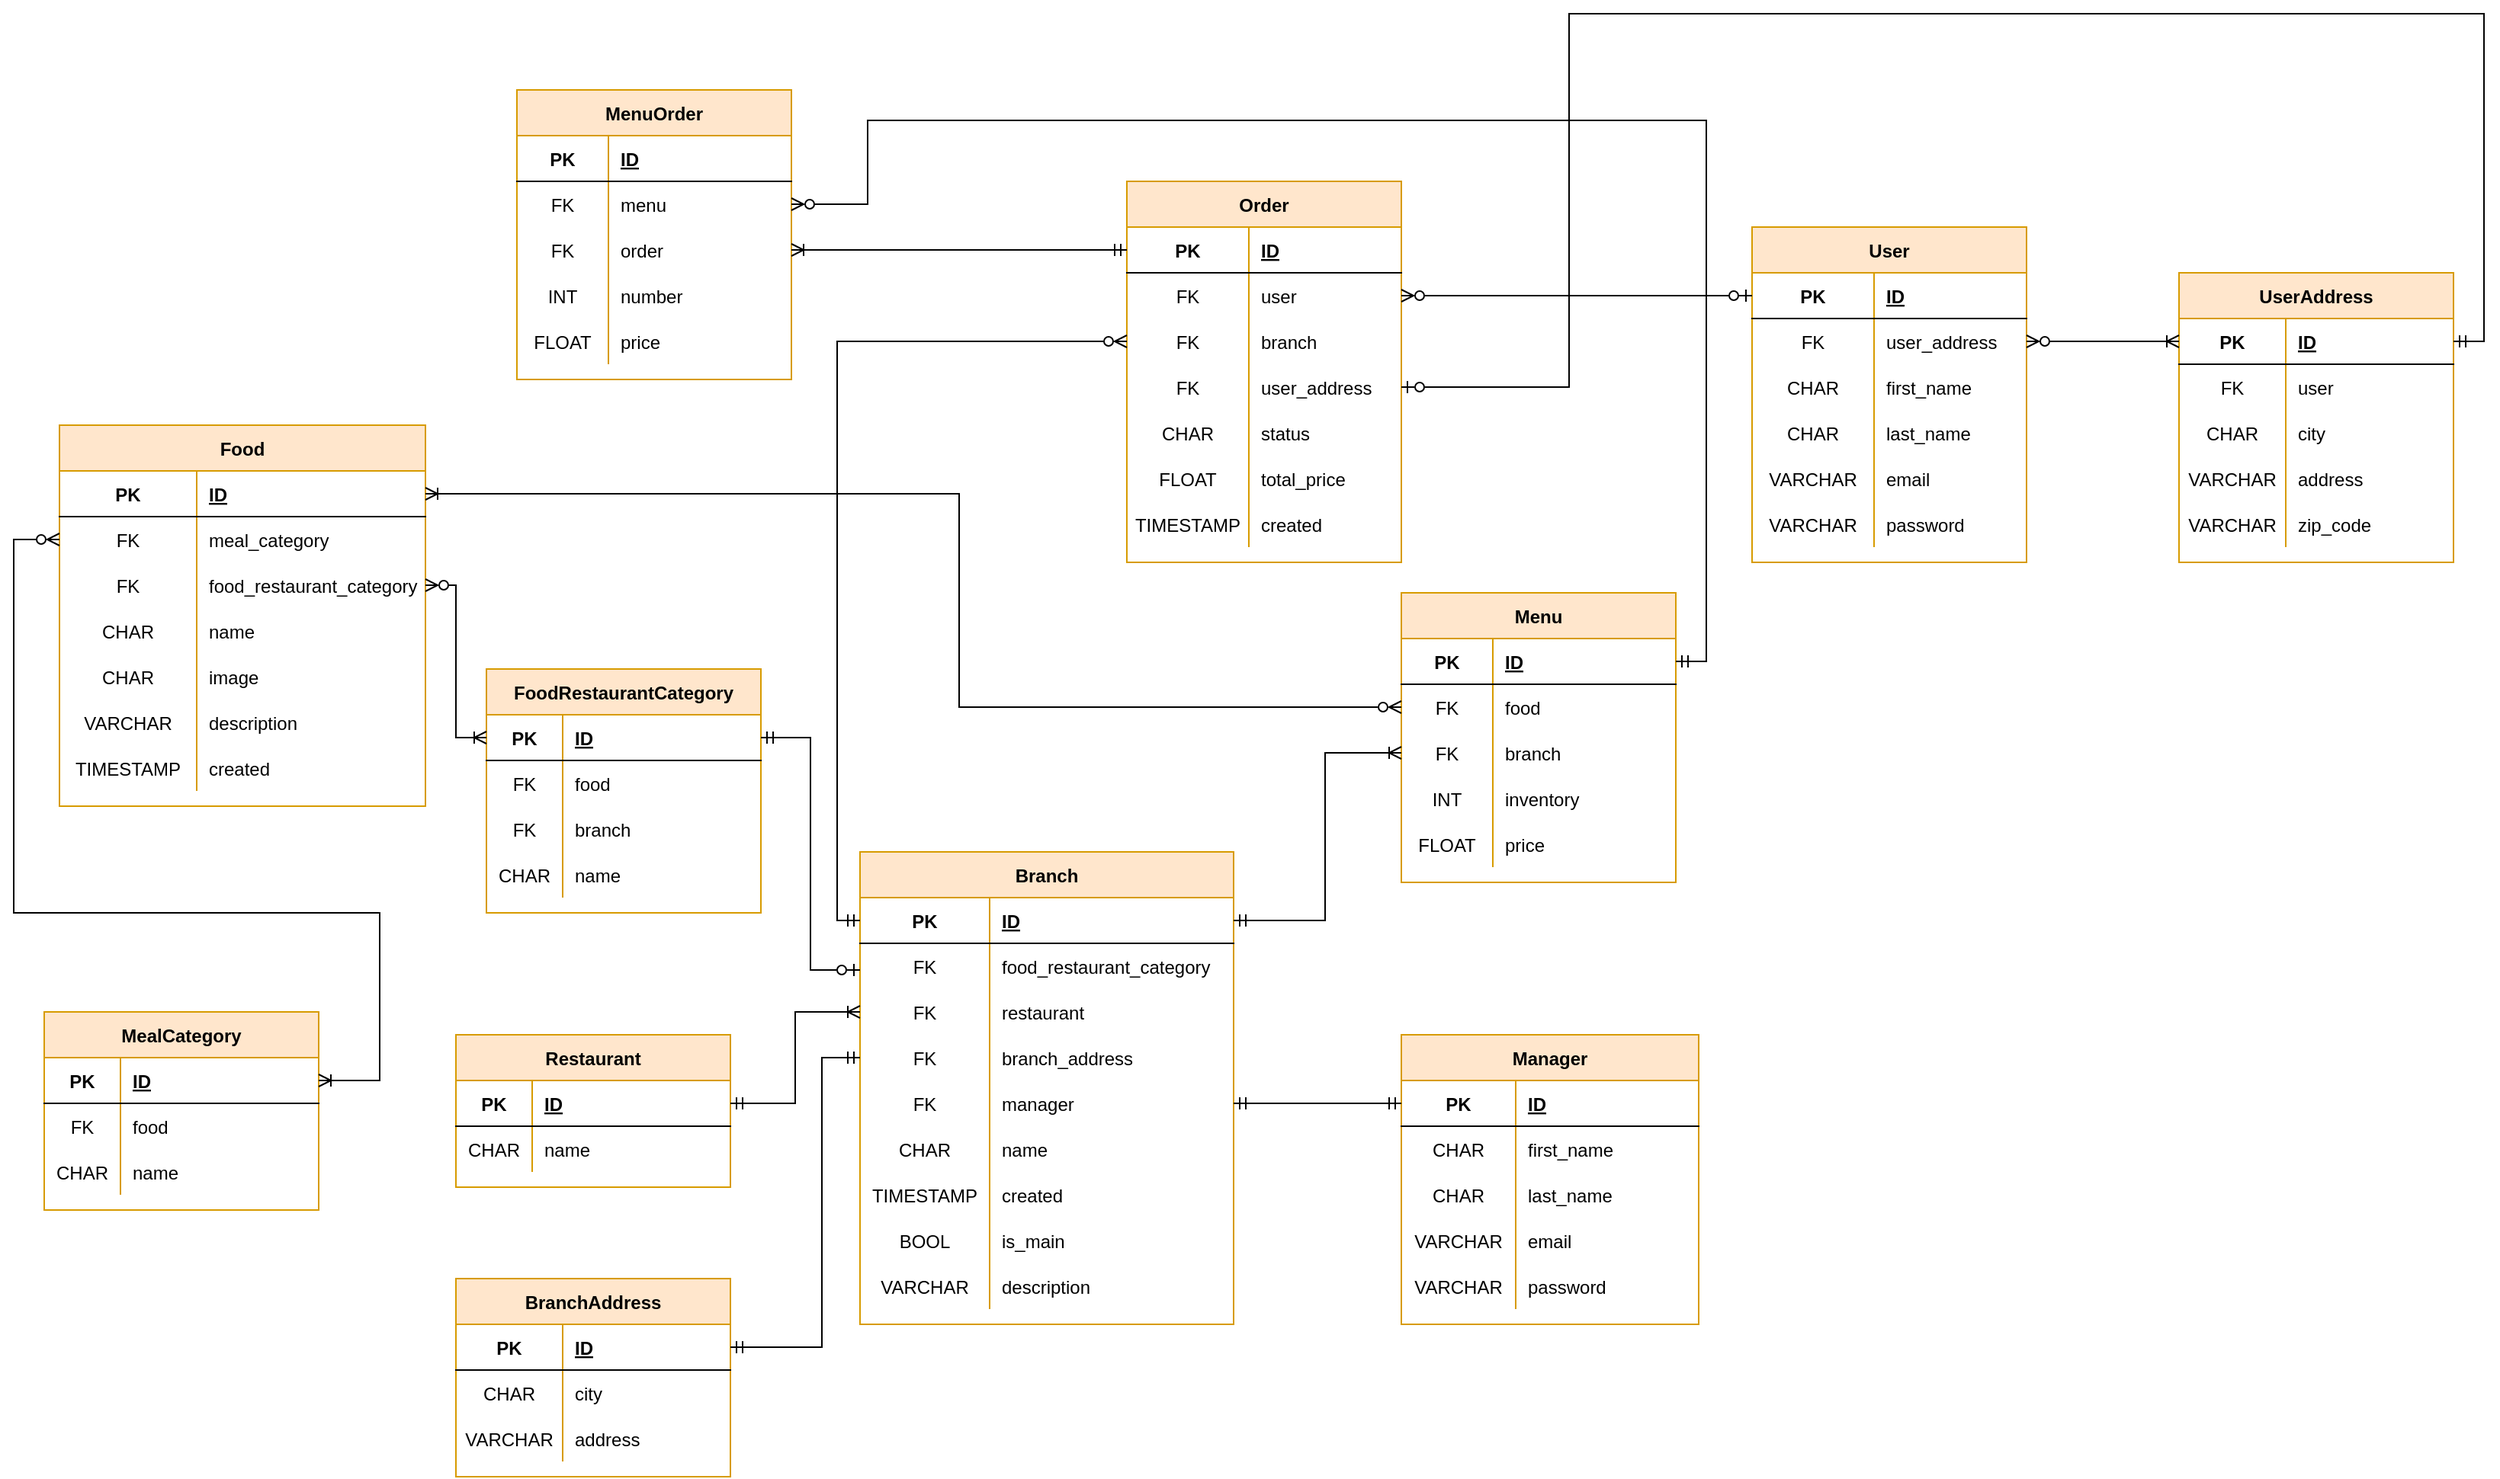 <mxfile version="16.1.0" type="device"><diagram id="pSeZwlhge4ach2f9v2EY" name="Page-1"><mxGraphModel dx="1250" dy="560" grid="1" gridSize="10" guides="1" tooltips="1" connect="1" arrows="1" fold="1" page="1" pageScale="1" pageWidth="1654" pageHeight="1169" math="0" shadow="0"><root><mxCell id="0"/><mxCell id="1" parent="0"/><mxCell id="g4GEstYo1yvjHFHkC-n--76" value="Food" style="shape=table;startSize=30;container=1;collapsible=1;childLayout=tableLayout;fixedRows=1;rowLines=0;fontStyle=1;align=center;resizeLast=1;fillColor=#ffe6cc;strokeColor=#d79b00;swimlaneFillColor=default;" parent="1" vertex="1"><mxGeometry x="50" y="310" width="240" height="250" as="geometry"/></mxCell><mxCell id="g4GEstYo1yvjHFHkC-n--77" value="" style="shape=partialRectangle;collapsible=0;dropTarget=0;pointerEvents=0;fillColor=none;top=0;left=0;bottom=1;right=0;points=[[0,0.5],[1,0.5]];portConstraint=eastwest;" parent="g4GEstYo1yvjHFHkC-n--76" vertex="1"><mxGeometry y="30" width="240" height="30" as="geometry"/></mxCell><mxCell id="g4GEstYo1yvjHFHkC-n--78" value="PK" style="shape=partialRectangle;connectable=0;fillColor=none;top=0;left=0;bottom=0;right=0;fontStyle=1;overflow=hidden;" parent="g4GEstYo1yvjHFHkC-n--77" vertex="1"><mxGeometry width="90" height="30" as="geometry"><mxRectangle width="90" height="30" as="alternateBounds"/></mxGeometry></mxCell><mxCell id="g4GEstYo1yvjHFHkC-n--79" value="ID" style="shape=partialRectangle;connectable=0;fillColor=none;top=0;left=0;bottom=0;right=0;align=left;spacingLeft=6;fontStyle=5;overflow=hidden;" parent="g4GEstYo1yvjHFHkC-n--77" vertex="1"><mxGeometry x="90" width="150" height="30" as="geometry"><mxRectangle width="150" height="30" as="alternateBounds"/></mxGeometry></mxCell><mxCell id="g4GEstYo1yvjHFHkC-n--83" value="" style="shape=partialRectangle;collapsible=0;dropTarget=0;pointerEvents=0;fillColor=none;top=0;left=0;bottom=0;right=0;points=[[0,0.5],[1,0.5]];portConstraint=eastwest;" parent="g4GEstYo1yvjHFHkC-n--76" vertex="1"><mxGeometry y="60" width="240" height="30" as="geometry"/></mxCell><mxCell id="g4GEstYo1yvjHFHkC-n--84" value="FK" style="shape=partialRectangle;connectable=0;fillColor=none;top=0;left=0;bottom=0;right=0;editable=1;overflow=hidden;" parent="g4GEstYo1yvjHFHkC-n--83" vertex="1"><mxGeometry width="90" height="30" as="geometry"><mxRectangle width="90" height="30" as="alternateBounds"/></mxGeometry></mxCell><mxCell id="g4GEstYo1yvjHFHkC-n--85" value="meal_category" style="shape=partialRectangle;connectable=0;fillColor=none;top=0;left=0;bottom=0;right=0;align=left;spacingLeft=6;overflow=hidden;" parent="g4GEstYo1yvjHFHkC-n--83" vertex="1"><mxGeometry x="90" width="150" height="30" as="geometry"><mxRectangle width="150" height="30" as="alternateBounds"/></mxGeometry></mxCell><mxCell id="eCEno7xc6SaIm1f7ChCR-17" value="" style="shape=partialRectangle;collapsible=0;dropTarget=0;pointerEvents=0;fillColor=none;top=0;left=0;bottom=0;right=0;points=[[0,0.5],[1,0.5]];portConstraint=eastwest;" parent="g4GEstYo1yvjHFHkC-n--76" vertex="1"><mxGeometry y="90" width="240" height="30" as="geometry"/></mxCell><mxCell id="eCEno7xc6SaIm1f7ChCR-18" value="FK" style="shape=partialRectangle;connectable=0;fillColor=none;top=0;left=0;bottom=0;right=0;editable=1;overflow=hidden;" parent="eCEno7xc6SaIm1f7ChCR-17" vertex="1"><mxGeometry width="90" height="30" as="geometry"><mxRectangle width="90" height="30" as="alternateBounds"/></mxGeometry></mxCell><mxCell id="eCEno7xc6SaIm1f7ChCR-19" value="food_restaurant_category" style="shape=partialRectangle;connectable=0;fillColor=none;top=0;left=0;bottom=0;right=0;align=left;spacingLeft=6;overflow=hidden;" parent="eCEno7xc6SaIm1f7ChCR-17" vertex="1"><mxGeometry x="90" width="150" height="30" as="geometry"><mxRectangle width="150" height="30" as="alternateBounds"/></mxGeometry></mxCell><mxCell id="g4GEstYo1yvjHFHkC-n--80" value="" style="shape=partialRectangle;collapsible=0;dropTarget=0;pointerEvents=0;fillColor=none;top=0;left=0;bottom=0;right=0;points=[[0,0.5],[1,0.5]];portConstraint=eastwest;" parent="g4GEstYo1yvjHFHkC-n--76" vertex="1"><mxGeometry y="120" width="240" height="30" as="geometry"/></mxCell><mxCell id="g4GEstYo1yvjHFHkC-n--81" value="CHAR" style="shape=partialRectangle;connectable=0;fillColor=none;top=0;left=0;bottom=0;right=0;editable=1;overflow=hidden;" parent="g4GEstYo1yvjHFHkC-n--80" vertex="1"><mxGeometry width="90" height="30" as="geometry"><mxRectangle width="90" height="30" as="alternateBounds"/></mxGeometry></mxCell><mxCell id="g4GEstYo1yvjHFHkC-n--82" value="name" style="shape=partialRectangle;connectable=0;fillColor=none;top=0;left=0;bottom=0;right=0;align=left;spacingLeft=6;overflow=hidden;" parent="g4GEstYo1yvjHFHkC-n--80" vertex="1"><mxGeometry x="90" width="150" height="30" as="geometry"><mxRectangle width="150" height="30" as="alternateBounds"/></mxGeometry></mxCell><mxCell id="g4GEstYo1yvjHFHkC-n--86" value="" style="shape=partialRectangle;collapsible=0;dropTarget=0;pointerEvents=0;fillColor=none;top=0;left=0;bottom=0;right=0;points=[[0,0.5],[1,0.5]];portConstraint=eastwest;" parent="g4GEstYo1yvjHFHkC-n--76" vertex="1"><mxGeometry y="150" width="240" height="30" as="geometry"/></mxCell><mxCell id="g4GEstYo1yvjHFHkC-n--87" value="CHAR" style="shape=partialRectangle;connectable=0;fillColor=none;top=0;left=0;bottom=0;right=0;editable=1;overflow=hidden;" parent="g4GEstYo1yvjHFHkC-n--86" vertex="1"><mxGeometry width="90" height="30" as="geometry"><mxRectangle width="90" height="30" as="alternateBounds"/></mxGeometry></mxCell><mxCell id="g4GEstYo1yvjHFHkC-n--88" value="image" style="shape=partialRectangle;connectable=0;fillColor=none;top=0;left=0;bottom=0;right=0;align=left;spacingLeft=6;overflow=hidden;" parent="g4GEstYo1yvjHFHkC-n--86" vertex="1"><mxGeometry x="90" width="150" height="30" as="geometry"><mxRectangle width="150" height="30" as="alternateBounds"/></mxGeometry></mxCell><mxCell id="g4GEstYo1yvjHFHkC-n--89" value="" style="shape=partialRectangle;collapsible=0;dropTarget=0;pointerEvents=0;fillColor=none;top=0;left=0;bottom=0;right=0;points=[[0,0.5],[1,0.5]];portConstraint=eastwest;" parent="g4GEstYo1yvjHFHkC-n--76" vertex="1"><mxGeometry y="180" width="240" height="30" as="geometry"/></mxCell><mxCell id="g4GEstYo1yvjHFHkC-n--90" value="VARCHAR" style="shape=partialRectangle;connectable=0;fillColor=none;top=0;left=0;bottom=0;right=0;editable=1;overflow=hidden;" parent="g4GEstYo1yvjHFHkC-n--89" vertex="1"><mxGeometry width="90" height="30" as="geometry"><mxRectangle width="90" height="30" as="alternateBounds"/></mxGeometry></mxCell><mxCell id="g4GEstYo1yvjHFHkC-n--91" value="description" style="shape=partialRectangle;connectable=0;fillColor=none;top=0;left=0;bottom=0;right=0;align=left;spacingLeft=6;overflow=hidden;" parent="g4GEstYo1yvjHFHkC-n--89" vertex="1"><mxGeometry x="90" width="150" height="30" as="geometry"><mxRectangle width="150" height="30" as="alternateBounds"/></mxGeometry></mxCell><mxCell id="g4GEstYo1yvjHFHkC-n--95" value="" style="shape=partialRectangle;collapsible=0;dropTarget=0;pointerEvents=0;fillColor=none;top=0;left=0;bottom=0;right=0;points=[[0,0.5],[1,0.5]];portConstraint=eastwest;" parent="g4GEstYo1yvjHFHkC-n--76" vertex="1"><mxGeometry y="210" width="240" height="30" as="geometry"/></mxCell><mxCell id="g4GEstYo1yvjHFHkC-n--96" value="TIMESTAMP" style="shape=partialRectangle;connectable=0;fillColor=none;top=0;left=0;bottom=0;right=0;editable=1;overflow=hidden;" parent="g4GEstYo1yvjHFHkC-n--95" vertex="1"><mxGeometry width="90" height="30" as="geometry"><mxRectangle width="90" height="30" as="alternateBounds"/></mxGeometry></mxCell><mxCell id="g4GEstYo1yvjHFHkC-n--97" value="created" style="shape=partialRectangle;connectable=0;fillColor=none;top=0;left=0;bottom=0;right=0;align=left;spacingLeft=6;overflow=hidden;" parent="g4GEstYo1yvjHFHkC-n--95" vertex="1"><mxGeometry x="90" width="150" height="30" as="geometry"><mxRectangle width="150" height="30" as="alternateBounds"/></mxGeometry></mxCell><mxCell id="g4GEstYo1yvjHFHkC-n--98" value="MenuOrder" style="shape=table;startSize=30;container=1;collapsible=1;childLayout=tableLayout;fixedRows=1;rowLines=0;fontStyle=1;align=center;resizeLast=1;fillColor=#ffe6cc;strokeColor=#d79b00;swimlaneFillColor=default;" parent="1" vertex="1"><mxGeometry x="350" y="90" width="180" height="190" as="geometry"/></mxCell><mxCell id="g4GEstYo1yvjHFHkC-n--99" value="" style="shape=partialRectangle;collapsible=0;dropTarget=0;pointerEvents=0;fillColor=none;top=0;left=0;bottom=1;right=0;points=[[0,0.5],[1,0.5]];portConstraint=eastwest;" parent="g4GEstYo1yvjHFHkC-n--98" vertex="1"><mxGeometry y="30" width="180" height="30" as="geometry"/></mxCell><mxCell id="g4GEstYo1yvjHFHkC-n--100" value="PK" style="shape=partialRectangle;connectable=0;fillColor=none;top=0;left=0;bottom=0;right=0;fontStyle=1;overflow=hidden;" parent="g4GEstYo1yvjHFHkC-n--99" vertex="1"><mxGeometry width="60" height="30" as="geometry"><mxRectangle width="60" height="30" as="alternateBounds"/></mxGeometry></mxCell><mxCell id="g4GEstYo1yvjHFHkC-n--101" value="ID" style="shape=partialRectangle;connectable=0;fillColor=none;top=0;left=0;bottom=0;right=0;align=left;spacingLeft=6;fontStyle=5;overflow=hidden;" parent="g4GEstYo1yvjHFHkC-n--99" vertex="1"><mxGeometry x="60" width="120" height="30" as="geometry"><mxRectangle width="120" height="30" as="alternateBounds"/></mxGeometry></mxCell><mxCell id="g4GEstYo1yvjHFHkC-n--102" value="" style="shape=partialRectangle;collapsible=0;dropTarget=0;pointerEvents=0;fillColor=none;top=0;left=0;bottom=0;right=0;points=[[0,0.5],[1,0.5]];portConstraint=eastwest;" parent="g4GEstYo1yvjHFHkC-n--98" vertex="1"><mxGeometry y="60" width="180" height="30" as="geometry"/></mxCell><mxCell id="g4GEstYo1yvjHFHkC-n--103" value="FK" style="shape=partialRectangle;connectable=0;fillColor=none;top=0;left=0;bottom=0;right=0;editable=1;overflow=hidden;" parent="g4GEstYo1yvjHFHkC-n--102" vertex="1"><mxGeometry width="60" height="30" as="geometry"><mxRectangle width="60" height="30" as="alternateBounds"/></mxGeometry></mxCell><mxCell id="g4GEstYo1yvjHFHkC-n--104" value="menu" style="shape=partialRectangle;connectable=0;fillColor=none;top=0;left=0;bottom=0;right=0;align=left;spacingLeft=6;overflow=hidden;" parent="g4GEstYo1yvjHFHkC-n--102" vertex="1"><mxGeometry x="60" width="120" height="30" as="geometry"><mxRectangle width="120" height="30" as="alternateBounds"/></mxGeometry></mxCell><mxCell id="eCEno7xc6SaIm1f7ChCR-8" value="" style="shape=partialRectangle;collapsible=0;dropTarget=0;pointerEvents=0;fillColor=none;top=0;left=0;bottom=0;right=0;points=[[0,0.5],[1,0.5]];portConstraint=eastwest;" parent="g4GEstYo1yvjHFHkC-n--98" vertex="1"><mxGeometry y="90" width="180" height="30" as="geometry"/></mxCell><mxCell id="eCEno7xc6SaIm1f7ChCR-9" value="FK" style="shape=partialRectangle;connectable=0;fillColor=none;top=0;left=0;bottom=0;right=0;editable=1;overflow=hidden;" parent="eCEno7xc6SaIm1f7ChCR-8" vertex="1"><mxGeometry width="60" height="30" as="geometry"><mxRectangle width="60" height="30" as="alternateBounds"/></mxGeometry></mxCell><mxCell id="eCEno7xc6SaIm1f7ChCR-10" value="order" style="shape=partialRectangle;connectable=0;fillColor=none;top=0;left=0;bottom=0;right=0;align=left;spacingLeft=6;overflow=hidden;" parent="eCEno7xc6SaIm1f7ChCR-8" vertex="1"><mxGeometry x="60" width="120" height="30" as="geometry"><mxRectangle width="120" height="30" as="alternateBounds"/></mxGeometry></mxCell><mxCell id="eCEno7xc6SaIm1f7ChCR-11" value="" style="shape=partialRectangle;collapsible=0;dropTarget=0;pointerEvents=0;fillColor=none;top=0;left=0;bottom=0;right=0;points=[[0,0.5],[1,0.5]];portConstraint=eastwest;" parent="g4GEstYo1yvjHFHkC-n--98" vertex="1"><mxGeometry y="120" width="180" height="30" as="geometry"/></mxCell><mxCell id="eCEno7xc6SaIm1f7ChCR-12" value="INT" style="shape=partialRectangle;connectable=0;fillColor=none;top=0;left=0;bottom=0;right=0;editable=1;overflow=hidden;" parent="eCEno7xc6SaIm1f7ChCR-11" vertex="1"><mxGeometry width="60" height="30" as="geometry"><mxRectangle width="60" height="30" as="alternateBounds"/></mxGeometry></mxCell><mxCell id="eCEno7xc6SaIm1f7ChCR-13" value="number" style="shape=partialRectangle;connectable=0;fillColor=none;top=0;left=0;bottom=0;right=0;align=left;spacingLeft=6;overflow=hidden;" parent="eCEno7xc6SaIm1f7ChCR-11" vertex="1"><mxGeometry x="60" width="120" height="30" as="geometry"><mxRectangle width="120" height="30" as="alternateBounds"/></mxGeometry></mxCell><mxCell id="eCEno7xc6SaIm1f7ChCR-14" value="" style="shape=partialRectangle;collapsible=0;dropTarget=0;pointerEvents=0;fillColor=none;top=0;left=0;bottom=0;right=0;points=[[0,0.5],[1,0.5]];portConstraint=eastwest;" parent="g4GEstYo1yvjHFHkC-n--98" vertex="1"><mxGeometry y="150" width="180" height="30" as="geometry"/></mxCell><mxCell id="eCEno7xc6SaIm1f7ChCR-15" value="FLOAT" style="shape=partialRectangle;connectable=0;fillColor=none;top=0;left=0;bottom=0;right=0;editable=1;overflow=hidden;" parent="eCEno7xc6SaIm1f7ChCR-14" vertex="1"><mxGeometry width="60" height="30" as="geometry"><mxRectangle width="60" height="30" as="alternateBounds"/></mxGeometry></mxCell><mxCell id="eCEno7xc6SaIm1f7ChCR-16" value="price" style="shape=partialRectangle;connectable=0;fillColor=none;top=0;left=0;bottom=0;right=0;align=left;spacingLeft=6;overflow=hidden;" parent="eCEno7xc6SaIm1f7ChCR-14" vertex="1"><mxGeometry x="60" width="120" height="30" as="geometry"><mxRectangle width="120" height="30" as="alternateBounds"/></mxGeometry></mxCell><mxCell id="g4GEstYo1yvjHFHkC-n--121" value="Restaurant" style="shape=table;startSize=30;container=1;collapsible=1;childLayout=tableLayout;fixedRows=1;rowLines=0;fontStyle=1;align=center;resizeLast=1;fillColor=#ffe6cc;strokeColor=#d79b00;swimlaneFillColor=default;" parent="1" vertex="1"><mxGeometry x="310" y="710" width="180" height="100" as="geometry"/></mxCell><mxCell id="g4GEstYo1yvjHFHkC-n--122" value="" style="shape=partialRectangle;collapsible=0;dropTarget=0;pointerEvents=0;fillColor=none;top=0;left=0;bottom=1;right=0;points=[[0,0.5],[1,0.5]];portConstraint=eastwest;" parent="g4GEstYo1yvjHFHkC-n--121" vertex="1"><mxGeometry y="30" width="180" height="30" as="geometry"/></mxCell><mxCell id="g4GEstYo1yvjHFHkC-n--123" value="PK" style="shape=partialRectangle;connectable=0;fillColor=none;top=0;left=0;bottom=0;right=0;fontStyle=1;overflow=hidden;" parent="g4GEstYo1yvjHFHkC-n--122" vertex="1"><mxGeometry width="50" height="30" as="geometry"><mxRectangle width="50" height="30" as="alternateBounds"/></mxGeometry></mxCell><mxCell id="g4GEstYo1yvjHFHkC-n--124" value="ID" style="shape=partialRectangle;connectable=0;fillColor=none;top=0;left=0;bottom=0;right=0;align=left;spacingLeft=6;fontStyle=5;overflow=hidden;" parent="g4GEstYo1yvjHFHkC-n--122" vertex="1"><mxGeometry x="50" width="130" height="30" as="geometry"><mxRectangle width="130" height="30" as="alternateBounds"/></mxGeometry></mxCell><mxCell id="g4GEstYo1yvjHFHkC-n--125" value="" style="shape=partialRectangle;collapsible=0;dropTarget=0;pointerEvents=0;fillColor=none;top=0;left=0;bottom=0;right=0;points=[[0,0.5],[1,0.5]];portConstraint=eastwest;" parent="g4GEstYo1yvjHFHkC-n--121" vertex="1"><mxGeometry y="60" width="180" height="30" as="geometry"/></mxCell><mxCell id="g4GEstYo1yvjHFHkC-n--126" value="CHAR" style="shape=partialRectangle;connectable=0;fillColor=none;top=0;left=0;bottom=0;right=0;editable=1;overflow=hidden;" parent="g4GEstYo1yvjHFHkC-n--125" vertex="1"><mxGeometry width="50" height="30" as="geometry"><mxRectangle width="50" height="30" as="alternateBounds"/></mxGeometry></mxCell><mxCell id="g4GEstYo1yvjHFHkC-n--127" value="name" style="shape=partialRectangle;connectable=0;fillColor=none;top=0;left=0;bottom=0;right=0;align=left;spacingLeft=6;overflow=hidden;" parent="g4GEstYo1yvjHFHkC-n--125" vertex="1"><mxGeometry x="50" width="130" height="30" as="geometry"><mxRectangle width="130" height="30" as="alternateBounds"/></mxGeometry></mxCell><mxCell id="g4GEstYo1yvjHFHkC-n--137" value="Branch" style="shape=table;startSize=30;container=1;collapsible=1;childLayout=tableLayout;fixedRows=1;rowLines=0;fontStyle=1;align=center;resizeLast=1;fillColor=#ffe6cc;strokeColor=#d79b00;swimlaneFillColor=default;" parent="1" vertex="1"><mxGeometry x="575" y="590" width="245" height="310" as="geometry"/></mxCell><mxCell id="g4GEstYo1yvjHFHkC-n--138" value="" style="shape=partialRectangle;collapsible=0;dropTarget=0;pointerEvents=0;fillColor=none;top=0;left=0;bottom=1;right=0;points=[[0,0.5],[1,0.5]];portConstraint=eastwest;" parent="g4GEstYo1yvjHFHkC-n--137" vertex="1"><mxGeometry y="30" width="245" height="30" as="geometry"/></mxCell><mxCell id="g4GEstYo1yvjHFHkC-n--139" value="PK" style="shape=partialRectangle;connectable=0;fillColor=none;top=0;left=0;bottom=0;right=0;fontStyle=1;overflow=hidden;" parent="g4GEstYo1yvjHFHkC-n--138" vertex="1"><mxGeometry width="85" height="30" as="geometry"><mxRectangle width="85" height="30" as="alternateBounds"/></mxGeometry></mxCell><mxCell id="g4GEstYo1yvjHFHkC-n--140" value="ID" style="shape=partialRectangle;connectable=0;fillColor=none;top=0;left=0;bottom=0;right=0;align=left;spacingLeft=6;fontStyle=5;overflow=hidden;" parent="g4GEstYo1yvjHFHkC-n--138" vertex="1"><mxGeometry x="85" width="160" height="30" as="geometry"><mxRectangle width="160" height="30" as="alternateBounds"/></mxGeometry></mxCell><mxCell id="g4GEstYo1yvjHFHkC-n--144" value="" style="shape=partialRectangle;collapsible=0;dropTarget=0;pointerEvents=0;fillColor=none;top=0;left=0;bottom=0;right=0;points=[[0,0.5],[1,0.5]];portConstraint=eastwest;" parent="g4GEstYo1yvjHFHkC-n--137" vertex="1"><mxGeometry y="60" width="245" height="30" as="geometry"/></mxCell><mxCell id="g4GEstYo1yvjHFHkC-n--145" value="FK" style="shape=partialRectangle;connectable=0;fillColor=none;top=0;left=0;bottom=0;right=0;editable=1;overflow=hidden;" parent="g4GEstYo1yvjHFHkC-n--144" vertex="1"><mxGeometry width="85" height="30" as="geometry"><mxRectangle width="85" height="30" as="alternateBounds"/></mxGeometry></mxCell><mxCell id="g4GEstYo1yvjHFHkC-n--146" value="food_restaurant_category" style="shape=partialRectangle;connectable=0;fillColor=none;top=0;left=0;bottom=0;right=0;align=left;spacingLeft=6;overflow=hidden;" parent="g4GEstYo1yvjHFHkC-n--144" vertex="1"><mxGeometry x="85" width="160" height="30" as="geometry"><mxRectangle width="160" height="30" as="alternateBounds"/></mxGeometry></mxCell><mxCell id="g4GEstYo1yvjHFHkC-n--141" value="" style="shape=partialRectangle;collapsible=0;dropTarget=0;pointerEvents=0;fillColor=none;top=0;left=0;bottom=0;right=0;points=[[0,0.5],[1,0.5]];portConstraint=eastwest;" parent="g4GEstYo1yvjHFHkC-n--137" vertex="1"><mxGeometry y="90" width="245" height="30" as="geometry"/></mxCell><mxCell id="g4GEstYo1yvjHFHkC-n--142" value="FK" style="shape=partialRectangle;connectable=0;fillColor=none;top=0;left=0;bottom=0;right=0;editable=1;overflow=hidden;" parent="g4GEstYo1yvjHFHkC-n--141" vertex="1"><mxGeometry width="85" height="30" as="geometry"><mxRectangle width="85" height="30" as="alternateBounds"/></mxGeometry></mxCell><mxCell id="g4GEstYo1yvjHFHkC-n--143" value="restaurant" style="shape=partialRectangle;connectable=0;fillColor=none;top=0;left=0;bottom=0;right=0;align=left;spacingLeft=6;overflow=hidden;" parent="g4GEstYo1yvjHFHkC-n--141" vertex="1"><mxGeometry x="85" width="160" height="30" as="geometry"><mxRectangle width="160" height="30" as="alternateBounds"/></mxGeometry></mxCell><mxCell id="g4GEstYo1yvjHFHkC-n--173" value="" style="shape=partialRectangle;collapsible=0;dropTarget=0;pointerEvents=0;fillColor=none;top=0;left=0;bottom=0;right=0;points=[[0,0.5],[1,0.5]];portConstraint=eastwest;" parent="g4GEstYo1yvjHFHkC-n--137" vertex="1"><mxGeometry y="120" width="245" height="30" as="geometry"/></mxCell><mxCell id="g4GEstYo1yvjHFHkC-n--174" value="FK" style="shape=partialRectangle;connectable=0;fillColor=none;top=0;left=0;bottom=0;right=0;editable=1;overflow=hidden;" parent="g4GEstYo1yvjHFHkC-n--173" vertex="1"><mxGeometry width="85" height="30" as="geometry"><mxRectangle width="85" height="30" as="alternateBounds"/></mxGeometry></mxCell><mxCell id="g4GEstYo1yvjHFHkC-n--175" value="branch_address" style="shape=partialRectangle;connectable=0;fillColor=none;top=0;left=0;bottom=0;right=0;align=left;spacingLeft=6;overflow=hidden;" parent="g4GEstYo1yvjHFHkC-n--173" vertex="1"><mxGeometry x="85" width="160" height="30" as="geometry"><mxRectangle width="160" height="30" as="alternateBounds"/></mxGeometry></mxCell><mxCell id="_YATW1PwN9rGqHlXe_gs-75" value="" style="shape=partialRectangle;collapsible=0;dropTarget=0;pointerEvents=0;fillColor=none;top=0;left=0;bottom=0;right=0;points=[[0,0.5],[1,0.5]];portConstraint=eastwest;" parent="g4GEstYo1yvjHFHkC-n--137" vertex="1"><mxGeometry y="150" width="245" height="30" as="geometry"/></mxCell><mxCell id="_YATW1PwN9rGqHlXe_gs-76" value="FK" style="shape=partialRectangle;connectable=0;fillColor=none;top=0;left=0;bottom=0;right=0;editable=1;overflow=hidden;" parent="_YATW1PwN9rGqHlXe_gs-75" vertex="1"><mxGeometry width="85" height="30" as="geometry"><mxRectangle width="85" height="30" as="alternateBounds"/></mxGeometry></mxCell><mxCell id="_YATW1PwN9rGqHlXe_gs-77" value="manager" style="shape=partialRectangle;connectable=0;fillColor=none;top=0;left=0;bottom=0;right=0;align=left;spacingLeft=6;overflow=hidden;" parent="_YATW1PwN9rGqHlXe_gs-75" vertex="1"><mxGeometry x="85" width="160" height="30" as="geometry"><mxRectangle width="160" height="30" as="alternateBounds"/></mxGeometry></mxCell><mxCell id="g4GEstYo1yvjHFHkC-n--147" value="" style="shape=partialRectangle;collapsible=0;dropTarget=0;pointerEvents=0;fillColor=none;top=0;left=0;bottom=0;right=0;points=[[0,0.5],[1,0.5]];portConstraint=eastwest;" parent="g4GEstYo1yvjHFHkC-n--137" vertex="1"><mxGeometry y="180" width="245" height="30" as="geometry"/></mxCell><mxCell id="g4GEstYo1yvjHFHkC-n--148" value="CHAR" style="shape=partialRectangle;connectable=0;fillColor=none;top=0;left=0;bottom=0;right=0;editable=1;overflow=hidden;" parent="g4GEstYo1yvjHFHkC-n--147" vertex="1"><mxGeometry width="85" height="30" as="geometry"><mxRectangle width="85" height="30" as="alternateBounds"/></mxGeometry></mxCell><mxCell id="g4GEstYo1yvjHFHkC-n--149" value="name" style="shape=partialRectangle;connectable=0;fillColor=none;top=0;left=0;bottom=0;right=0;align=left;spacingLeft=6;overflow=hidden;" parent="g4GEstYo1yvjHFHkC-n--147" vertex="1"><mxGeometry x="85" width="160" height="30" as="geometry"><mxRectangle width="160" height="30" as="alternateBounds"/></mxGeometry></mxCell><mxCell id="g4GEstYo1yvjHFHkC-n--185" value="" style="shape=partialRectangle;collapsible=0;dropTarget=0;pointerEvents=0;fillColor=none;top=0;left=0;bottom=0;right=0;points=[[0,0.5],[1,0.5]];portConstraint=eastwest;" parent="g4GEstYo1yvjHFHkC-n--137" vertex="1"><mxGeometry y="210" width="245" height="30" as="geometry"/></mxCell><mxCell id="g4GEstYo1yvjHFHkC-n--186" value="TIMESTAMP" style="shape=partialRectangle;connectable=0;fillColor=none;top=0;left=0;bottom=0;right=0;editable=1;overflow=hidden;" parent="g4GEstYo1yvjHFHkC-n--185" vertex="1"><mxGeometry width="85" height="30" as="geometry"><mxRectangle width="85" height="30" as="alternateBounds"/></mxGeometry></mxCell><mxCell id="g4GEstYo1yvjHFHkC-n--187" value="created" style="shape=partialRectangle;connectable=0;fillColor=none;top=0;left=0;bottom=0;right=0;align=left;spacingLeft=6;overflow=hidden;" parent="g4GEstYo1yvjHFHkC-n--185" vertex="1"><mxGeometry x="85" width="160" height="30" as="geometry"><mxRectangle width="160" height="30" as="alternateBounds"/></mxGeometry></mxCell><mxCell id="g4GEstYo1yvjHFHkC-n--188" value="" style="shape=partialRectangle;collapsible=0;dropTarget=0;pointerEvents=0;fillColor=none;top=0;left=0;bottom=0;right=0;points=[[0,0.5],[1,0.5]];portConstraint=eastwest;" parent="g4GEstYo1yvjHFHkC-n--137" vertex="1"><mxGeometry y="240" width="245" height="30" as="geometry"/></mxCell><mxCell id="g4GEstYo1yvjHFHkC-n--189" value="BOOL" style="shape=partialRectangle;connectable=0;fillColor=none;top=0;left=0;bottom=0;right=0;editable=1;overflow=hidden;" parent="g4GEstYo1yvjHFHkC-n--188" vertex="1"><mxGeometry width="85" height="30" as="geometry"><mxRectangle width="85" height="30" as="alternateBounds"/></mxGeometry></mxCell><mxCell id="g4GEstYo1yvjHFHkC-n--190" value="is_main" style="shape=partialRectangle;connectable=0;fillColor=none;top=0;left=0;bottom=0;right=0;align=left;spacingLeft=6;overflow=hidden;" parent="g4GEstYo1yvjHFHkC-n--188" vertex="1"><mxGeometry x="85" width="160" height="30" as="geometry"><mxRectangle width="160" height="30" as="alternateBounds"/></mxGeometry></mxCell><mxCell id="eCEno7xc6SaIm1f7ChCR-45" value="" style="shape=partialRectangle;collapsible=0;dropTarget=0;pointerEvents=0;fillColor=none;top=0;left=0;bottom=0;right=0;points=[[0,0.5],[1,0.5]];portConstraint=eastwest;" parent="g4GEstYo1yvjHFHkC-n--137" vertex="1"><mxGeometry y="270" width="245" height="30" as="geometry"/></mxCell><mxCell id="eCEno7xc6SaIm1f7ChCR-46" value="VARCHAR" style="shape=partialRectangle;connectable=0;fillColor=none;top=0;left=0;bottom=0;right=0;editable=1;overflow=hidden;" parent="eCEno7xc6SaIm1f7ChCR-45" vertex="1"><mxGeometry width="85" height="30" as="geometry"><mxRectangle width="85" height="30" as="alternateBounds"/></mxGeometry></mxCell><mxCell id="eCEno7xc6SaIm1f7ChCR-47" value="description" style="shape=partialRectangle;connectable=0;fillColor=none;top=0;left=0;bottom=0;right=0;align=left;spacingLeft=6;overflow=hidden;" parent="eCEno7xc6SaIm1f7ChCR-45" vertex="1"><mxGeometry x="85" width="160" height="30" as="geometry"><mxRectangle width="160" height="30" as="alternateBounds"/></mxGeometry></mxCell><mxCell id="g4GEstYo1yvjHFHkC-n--160" value="BranchAddress" style="shape=table;startSize=30;container=1;collapsible=1;childLayout=tableLayout;fixedRows=1;rowLines=0;fontStyle=1;align=center;resizeLast=1;fillColor=#ffe6cc;strokeColor=#d79b00;swimlaneFillColor=default;" parent="1" vertex="1"><mxGeometry x="310" y="870" width="180" height="130" as="geometry"/></mxCell><mxCell id="g4GEstYo1yvjHFHkC-n--161" value="" style="shape=partialRectangle;collapsible=0;dropTarget=0;pointerEvents=0;fillColor=none;top=0;left=0;bottom=1;right=0;points=[[0,0.5],[1,0.5]];portConstraint=eastwest;" parent="g4GEstYo1yvjHFHkC-n--160" vertex="1"><mxGeometry y="30" width="180" height="30" as="geometry"/></mxCell><mxCell id="g4GEstYo1yvjHFHkC-n--162" value="PK" style="shape=partialRectangle;connectable=0;fillColor=none;top=0;left=0;bottom=0;right=0;fontStyle=1;overflow=hidden;" parent="g4GEstYo1yvjHFHkC-n--161" vertex="1"><mxGeometry width="70" height="30" as="geometry"><mxRectangle width="70" height="30" as="alternateBounds"/></mxGeometry></mxCell><mxCell id="g4GEstYo1yvjHFHkC-n--163" value="ID" style="shape=partialRectangle;connectable=0;fillColor=none;top=0;left=0;bottom=0;right=0;align=left;spacingLeft=6;fontStyle=5;overflow=hidden;" parent="g4GEstYo1yvjHFHkC-n--161" vertex="1"><mxGeometry x="70" width="110" height="30" as="geometry"><mxRectangle width="110" height="30" as="alternateBounds"/></mxGeometry></mxCell><mxCell id="g4GEstYo1yvjHFHkC-n--164" value="" style="shape=partialRectangle;collapsible=0;dropTarget=0;pointerEvents=0;fillColor=none;top=0;left=0;bottom=0;right=0;points=[[0,0.5],[1,0.5]];portConstraint=eastwest;" parent="g4GEstYo1yvjHFHkC-n--160" vertex="1"><mxGeometry y="60" width="180" height="30" as="geometry"/></mxCell><mxCell id="g4GEstYo1yvjHFHkC-n--165" value="CHAR" style="shape=partialRectangle;connectable=0;fillColor=none;top=0;left=0;bottom=0;right=0;editable=1;overflow=hidden;" parent="g4GEstYo1yvjHFHkC-n--164" vertex="1"><mxGeometry width="70" height="30" as="geometry"><mxRectangle width="70" height="30" as="alternateBounds"/></mxGeometry></mxCell><mxCell id="g4GEstYo1yvjHFHkC-n--166" value="city" style="shape=partialRectangle;connectable=0;fillColor=none;top=0;left=0;bottom=0;right=0;align=left;spacingLeft=6;overflow=hidden;" parent="g4GEstYo1yvjHFHkC-n--164" vertex="1"><mxGeometry x="70" width="110" height="30" as="geometry"><mxRectangle width="110" height="30" as="alternateBounds"/></mxGeometry></mxCell><mxCell id="g4GEstYo1yvjHFHkC-n--167" value="" style="shape=partialRectangle;collapsible=0;dropTarget=0;pointerEvents=0;fillColor=none;top=0;left=0;bottom=0;right=0;points=[[0,0.5],[1,0.5]];portConstraint=eastwest;" parent="g4GEstYo1yvjHFHkC-n--160" vertex="1"><mxGeometry y="90" width="180" height="30" as="geometry"/></mxCell><mxCell id="g4GEstYo1yvjHFHkC-n--168" value="VARCHAR" style="shape=partialRectangle;connectable=0;fillColor=none;top=0;left=0;bottom=0;right=0;editable=1;overflow=hidden;" parent="g4GEstYo1yvjHFHkC-n--167" vertex="1"><mxGeometry width="70" height="30" as="geometry"><mxRectangle width="70" height="30" as="alternateBounds"/></mxGeometry></mxCell><mxCell id="g4GEstYo1yvjHFHkC-n--169" value="address" style="shape=partialRectangle;connectable=0;fillColor=none;top=0;left=0;bottom=0;right=0;align=left;spacingLeft=6;overflow=hidden;" parent="g4GEstYo1yvjHFHkC-n--167" vertex="1"><mxGeometry x="70" width="110" height="30" as="geometry"><mxRectangle width="110" height="30" as="alternateBounds"/></mxGeometry></mxCell><mxCell id="nRKAbPmVZuQl74cngpYm-1" value="User" style="shape=table;startSize=30;container=1;collapsible=1;childLayout=tableLayout;fixedRows=1;rowLines=0;fontStyle=1;align=center;resizeLast=1;fillColor=#ffe6cc;strokeColor=#d79b00;swimlaneFillColor=default;" parent="1" vertex="1"><mxGeometry x="1160" y="180" width="180" height="220" as="geometry"/></mxCell><mxCell id="nRKAbPmVZuQl74cngpYm-2" value="" style="shape=partialRectangle;collapsible=0;dropTarget=0;pointerEvents=0;fillColor=none;top=0;left=0;bottom=1;right=0;points=[[0,0.5],[1,0.5]];portConstraint=eastwest;" parent="nRKAbPmVZuQl74cngpYm-1" vertex="1"><mxGeometry y="30" width="180" height="30" as="geometry"/></mxCell><mxCell id="nRKAbPmVZuQl74cngpYm-3" value="PK" style="shape=partialRectangle;connectable=0;fillColor=none;top=0;left=0;bottom=0;right=0;fontStyle=1;overflow=hidden;" parent="nRKAbPmVZuQl74cngpYm-2" vertex="1"><mxGeometry width="80" height="30" as="geometry"><mxRectangle width="80" height="30" as="alternateBounds"/></mxGeometry></mxCell><mxCell id="nRKAbPmVZuQl74cngpYm-4" value="ID" style="shape=partialRectangle;connectable=0;fillColor=none;top=0;left=0;bottom=0;right=0;align=left;spacingLeft=6;fontStyle=5;overflow=hidden;" parent="nRKAbPmVZuQl74cngpYm-2" vertex="1"><mxGeometry x="80" width="100" height="30" as="geometry"><mxRectangle width="100" height="30" as="alternateBounds"/></mxGeometry></mxCell><mxCell id="nRKAbPmVZuQl74cngpYm-23" value="" style="shape=partialRectangle;collapsible=0;dropTarget=0;pointerEvents=0;fillColor=none;top=0;left=0;bottom=0;right=0;points=[[0,0.5],[1,0.5]];portConstraint=eastwest;" parent="nRKAbPmVZuQl74cngpYm-1" vertex="1"><mxGeometry y="60" width="180" height="30" as="geometry"/></mxCell><mxCell id="nRKAbPmVZuQl74cngpYm-24" value="FK" style="shape=partialRectangle;connectable=0;fillColor=none;top=0;left=0;bottom=0;right=0;editable=1;overflow=hidden;" parent="nRKAbPmVZuQl74cngpYm-23" vertex="1"><mxGeometry width="80" height="30" as="geometry"><mxRectangle width="80" height="30" as="alternateBounds"/></mxGeometry></mxCell><mxCell id="nRKAbPmVZuQl74cngpYm-25" value="user_address" style="shape=partialRectangle;connectable=0;fillColor=none;top=0;left=0;bottom=0;right=0;align=left;spacingLeft=6;overflow=hidden;" parent="nRKAbPmVZuQl74cngpYm-23" vertex="1"><mxGeometry x="80" width="100" height="30" as="geometry"><mxRectangle width="100" height="30" as="alternateBounds"/></mxGeometry></mxCell><mxCell id="nRKAbPmVZuQl74cngpYm-5" value="" style="shape=partialRectangle;collapsible=0;dropTarget=0;pointerEvents=0;fillColor=none;top=0;left=0;bottom=0;right=0;points=[[0,0.5],[1,0.5]];portConstraint=eastwest;" parent="nRKAbPmVZuQl74cngpYm-1" vertex="1"><mxGeometry y="90" width="180" height="30" as="geometry"/></mxCell><mxCell id="nRKAbPmVZuQl74cngpYm-6" value="CHAR" style="shape=partialRectangle;connectable=0;fillColor=none;top=0;left=0;bottom=0;right=0;editable=1;overflow=hidden;" parent="nRKAbPmVZuQl74cngpYm-5" vertex="1"><mxGeometry width="80" height="30" as="geometry"><mxRectangle width="80" height="30" as="alternateBounds"/></mxGeometry></mxCell><mxCell id="nRKAbPmVZuQl74cngpYm-7" value="first_name" style="shape=partialRectangle;connectable=0;fillColor=none;top=0;left=0;bottom=0;right=0;align=left;spacingLeft=6;overflow=hidden;" parent="nRKAbPmVZuQl74cngpYm-5" vertex="1"><mxGeometry x="80" width="100" height="30" as="geometry"><mxRectangle width="100" height="30" as="alternateBounds"/></mxGeometry></mxCell><mxCell id="nRKAbPmVZuQl74cngpYm-8" value="" style="shape=partialRectangle;collapsible=0;dropTarget=0;pointerEvents=0;fillColor=none;top=0;left=0;bottom=0;right=0;points=[[0,0.5],[1,0.5]];portConstraint=eastwest;" parent="nRKAbPmVZuQl74cngpYm-1" vertex="1"><mxGeometry y="120" width="180" height="30" as="geometry"/></mxCell><mxCell id="nRKAbPmVZuQl74cngpYm-9" value="CHAR" style="shape=partialRectangle;connectable=0;fillColor=none;top=0;left=0;bottom=0;right=0;editable=1;overflow=hidden;" parent="nRKAbPmVZuQl74cngpYm-8" vertex="1"><mxGeometry width="80" height="30" as="geometry"><mxRectangle width="80" height="30" as="alternateBounds"/></mxGeometry></mxCell><mxCell id="nRKAbPmVZuQl74cngpYm-10" value="last_name" style="shape=partialRectangle;connectable=0;fillColor=none;top=0;left=0;bottom=0;right=0;align=left;spacingLeft=6;overflow=hidden;" parent="nRKAbPmVZuQl74cngpYm-8" vertex="1"><mxGeometry x="80" width="100" height="30" as="geometry"><mxRectangle width="100" height="30" as="alternateBounds"/></mxGeometry></mxCell><mxCell id="nRKAbPmVZuQl74cngpYm-17" value="" style="shape=partialRectangle;collapsible=0;dropTarget=0;pointerEvents=0;fillColor=none;top=0;left=0;bottom=0;right=0;points=[[0,0.5],[1,0.5]];portConstraint=eastwest;" parent="nRKAbPmVZuQl74cngpYm-1" vertex="1"><mxGeometry y="150" width="180" height="30" as="geometry"/></mxCell><mxCell id="nRKAbPmVZuQl74cngpYm-18" value="VARCHAR" style="shape=partialRectangle;connectable=0;fillColor=none;top=0;left=0;bottom=0;right=0;editable=1;overflow=hidden;" parent="nRKAbPmVZuQl74cngpYm-17" vertex="1"><mxGeometry width="80" height="30" as="geometry"><mxRectangle width="80" height="30" as="alternateBounds"/></mxGeometry></mxCell><mxCell id="nRKAbPmVZuQl74cngpYm-19" value="email" style="shape=partialRectangle;connectable=0;fillColor=none;top=0;left=0;bottom=0;right=0;align=left;spacingLeft=6;overflow=hidden;" parent="nRKAbPmVZuQl74cngpYm-17" vertex="1"><mxGeometry x="80" width="100" height="30" as="geometry"><mxRectangle width="100" height="30" as="alternateBounds"/></mxGeometry></mxCell><mxCell id="nRKAbPmVZuQl74cngpYm-20" value="" style="shape=partialRectangle;collapsible=0;dropTarget=0;pointerEvents=0;fillColor=none;top=0;left=0;bottom=0;right=0;points=[[0,0.5],[1,0.5]];portConstraint=eastwest;" parent="nRKAbPmVZuQl74cngpYm-1" vertex="1"><mxGeometry y="180" width="180" height="30" as="geometry"/></mxCell><mxCell id="nRKAbPmVZuQl74cngpYm-21" value="VARCHAR" style="shape=partialRectangle;connectable=0;fillColor=none;top=0;left=0;bottom=0;right=0;editable=1;overflow=hidden;" parent="nRKAbPmVZuQl74cngpYm-20" vertex="1"><mxGeometry width="80" height="30" as="geometry"><mxRectangle width="80" height="30" as="alternateBounds"/></mxGeometry></mxCell><mxCell id="nRKAbPmVZuQl74cngpYm-22" value="password" style="shape=partialRectangle;connectable=0;fillColor=none;top=0;left=0;bottom=0;right=0;align=left;spacingLeft=6;overflow=hidden;" parent="nRKAbPmVZuQl74cngpYm-20" vertex="1"><mxGeometry x="80" width="100" height="30" as="geometry"><mxRectangle width="100" height="30" as="alternateBounds"/></mxGeometry></mxCell><mxCell id="_YATW1PwN9rGqHlXe_gs-1" value="MealCategory" style="shape=table;startSize=30;container=1;collapsible=1;childLayout=tableLayout;fixedRows=1;rowLines=0;fontStyle=1;align=center;resizeLast=1;fillColor=#ffe6cc;strokeColor=#d79b00;swimlaneFillColor=default;" parent="1" vertex="1"><mxGeometry x="40" y="695" width="180" height="130" as="geometry"/></mxCell><mxCell id="_YATW1PwN9rGqHlXe_gs-2" value="" style="shape=partialRectangle;collapsible=0;dropTarget=0;pointerEvents=0;fillColor=none;top=0;left=0;bottom=1;right=0;points=[[0,0.5],[1,0.5]];portConstraint=eastwest;" parent="_YATW1PwN9rGqHlXe_gs-1" vertex="1"><mxGeometry y="30" width="180" height="30" as="geometry"/></mxCell><mxCell id="_YATW1PwN9rGqHlXe_gs-3" value="PK" style="shape=partialRectangle;connectable=0;fillColor=none;top=0;left=0;bottom=0;right=0;fontStyle=1;overflow=hidden;" parent="_YATW1PwN9rGqHlXe_gs-2" vertex="1"><mxGeometry width="50" height="30" as="geometry"><mxRectangle width="50" height="30" as="alternateBounds"/></mxGeometry></mxCell><mxCell id="_YATW1PwN9rGqHlXe_gs-4" value="ID" style="shape=partialRectangle;connectable=0;fillColor=none;top=0;left=0;bottom=0;right=0;align=left;spacingLeft=6;fontStyle=5;overflow=hidden;" parent="_YATW1PwN9rGqHlXe_gs-2" vertex="1"><mxGeometry x="50" width="130" height="30" as="geometry"><mxRectangle width="130" height="30" as="alternateBounds"/></mxGeometry></mxCell><mxCell id="eCEno7xc6SaIm1f7ChCR-49" value="" style="shape=partialRectangle;collapsible=0;dropTarget=0;pointerEvents=0;fillColor=none;top=0;left=0;bottom=0;right=0;points=[[0,0.5],[1,0.5]];portConstraint=eastwest;" parent="_YATW1PwN9rGqHlXe_gs-1" vertex="1"><mxGeometry y="60" width="180" height="30" as="geometry"/></mxCell><mxCell id="eCEno7xc6SaIm1f7ChCR-50" value="FK" style="shape=partialRectangle;connectable=0;fillColor=none;top=0;left=0;bottom=0;right=0;editable=1;overflow=hidden;" parent="eCEno7xc6SaIm1f7ChCR-49" vertex="1"><mxGeometry width="50" height="30" as="geometry"><mxRectangle width="50" height="30" as="alternateBounds"/></mxGeometry></mxCell><mxCell id="eCEno7xc6SaIm1f7ChCR-51" value="food" style="shape=partialRectangle;connectable=0;fillColor=none;top=0;left=0;bottom=0;right=0;align=left;spacingLeft=6;overflow=hidden;" parent="eCEno7xc6SaIm1f7ChCR-49" vertex="1"><mxGeometry x="50" width="130" height="30" as="geometry"><mxRectangle width="130" height="30" as="alternateBounds"/></mxGeometry></mxCell><mxCell id="_YATW1PwN9rGqHlXe_gs-5" value="" style="shape=partialRectangle;collapsible=0;dropTarget=0;pointerEvents=0;fillColor=none;top=0;left=0;bottom=0;right=0;points=[[0,0.5],[1,0.5]];portConstraint=eastwest;" parent="_YATW1PwN9rGqHlXe_gs-1" vertex="1"><mxGeometry y="90" width="180" height="30" as="geometry"/></mxCell><mxCell id="_YATW1PwN9rGqHlXe_gs-6" value="CHAR" style="shape=partialRectangle;connectable=0;fillColor=none;top=0;left=0;bottom=0;right=0;editable=1;overflow=hidden;" parent="_YATW1PwN9rGqHlXe_gs-5" vertex="1"><mxGeometry width="50" height="30" as="geometry"><mxRectangle width="50" height="30" as="alternateBounds"/></mxGeometry></mxCell><mxCell id="_YATW1PwN9rGqHlXe_gs-7" value="name" style="shape=partialRectangle;connectable=0;fillColor=none;top=0;left=0;bottom=0;right=0;align=left;spacingLeft=6;overflow=hidden;" parent="_YATW1PwN9rGqHlXe_gs-5" vertex="1"><mxGeometry x="50" width="130" height="30" as="geometry"><mxRectangle width="130" height="30" as="alternateBounds"/></mxGeometry></mxCell><mxCell id="_YATW1PwN9rGqHlXe_gs-8" value="Menu" style="shape=table;startSize=30;container=1;collapsible=1;childLayout=tableLayout;fixedRows=1;rowLines=0;fontStyle=1;align=center;resizeLast=1;fillColor=#ffe6cc;strokeColor=#d79b00;swimlaneFillColor=default;" parent="1" vertex="1"><mxGeometry x="930" y="420" width="180" height="190" as="geometry"/></mxCell><mxCell id="_YATW1PwN9rGqHlXe_gs-9" value="" style="shape=partialRectangle;collapsible=0;dropTarget=0;pointerEvents=0;fillColor=none;top=0;left=0;bottom=1;right=0;points=[[0,0.5],[1,0.5]];portConstraint=eastwest;" parent="_YATW1PwN9rGqHlXe_gs-8" vertex="1"><mxGeometry y="30" width="180" height="30" as="geometry"/></mxCell><mxCell id="_YATW1PwN9rGqHlXe_gs-10" value="PK" style="shape=partialRectangle;connectable=0;fillColor=none;top=0;left=0;bottom=0;right=0;fontStyle=1;overflow=hidden;" parent="_YATW1PwN9rGqHlXe_gs-9" vertex="1"><mxGeometry width="60" height="30" as="geometry"><mxRectangle width="60" height="30" as="alternateBounds"/></mxGeometry></mxCell><mxCell id="_YATW1PwN9rGqHlXe_gs-11" value="ID" style="shape=partialRectangle;connectable=0;fillColor=none;top=0;left=0;bottom=0;right=0;align=left;spacingLeft=6;fontStyle=5;overflow=hidden;" parent="_YATW1PwN9rGqHlXe_gs-9" vertex="1"><mxGeometry x="60" width="120" height="30" as="geometry"><mxRectangle width="120" height="30" as="alternateBounds"/></mxGeometry></mxCell><mxCell id="_YATW1PwN9rGqHlXe_gs-12" value="" style="shape=partialRectangle;collapsible=0;dropTarget=0;pointerEvents=0;fillColor=none;top=0;left=0;bottom=0;right=0;points=[[0,0.5],[1,0.5]];portConstraint=eastwest;" parent="_YATW1PwN9rGqHlXe_gs-8" vertex="1"><mxGeometry y="60" width="180" height="30" as="geometry"/></mxCell><mxCell id="_YATW1PwN9rGqHlXe_gs-13" value="FK" style="shape=partialRectangle;connectable=0;fillColor=none;top=0;left=0;bottom=0;right=0;editable=1;overflow=hidden;" parent="_YATW1PwN9rGqHlXe_gs-12" vertex="1"><mxGeometry width="60" height="30" as="geometry"><mxRectangle width="60" height="30" as="alternateBounds"/></mxGeometry></mxCell><mxCell id="_YATW1PwN9rGqHlXe_gs-14" value="food" style="shape=partialRectangle;connectable=0;fillColor=none;top=0;left=0;bottom=0;right=0;align=left;spacingLeft=6;overflow=hidden;" parent="_YATW1PwN9rGqHlXe_gs-12" vertex="1"><mxGeometry x="60" width="120" height="30" as="geometry"><mxRectangle width="120" height="30" as="alternateBounds"/></mxGeometry></mxCell><mxCell id="_YATW1PwN9rGqHlXe_gs-15" value="" style="shape=partialRectangle;collapsible=0;dropTarget=0;pointerEvents=0;fillColor=none;top=0;left=0;bottom=0;right=0;points=[[0,0.5],[1,0.5]];portConstraint=eastwest;" parent="_YATW1PwN9rGqHlXe_gs-8" vertex="1"><mxGeometry y="90" width="180" height="30" as="geometry"/></mxCell><mxCell id="_YATW1PwN9rGqHlXe_gs-16" value="FK" style="shape=partialRectangle;connectable=0;fillColor=none;top=0;left=0;bottom=0;right=0;editable=1;overflow=hidden;" parent="_YATW1PwN9rGqHlXe_gs-15" vertex="1"><mxGeometry width="60" height="30" as="geometry"><mxRectangle width="60" height="30" as="alternateBounds"/></mxGeometry></mxCell><mxCell id="_YATW1PwN9rGqHlXe_gs-17" value="branch" style="shape=partialRectangle;connectable=0;fillColor=none;top=0;left=0;bottom=0;right=0;align=left;spacingLeft=6;overflow=hidden;" parent="_YATW1PwN9rGqHlXe_gs-15" vertex="1"><mxGeometry x="60" width="120" height="30" as="geometry"><mxRectangle width="120" height="30" as="alternateBounds"/></mxGeometry></mxCell><mxCell id="_YATW1PwN9rGqHlXe_gs-18" value="" style="shape=partialRectangle;collapsible=0;dropTarget=0;pointerEvents=0;fillColor=none;top=0;left=0;bottom=0;right=0;points=[[0,0.5],[1,0.5]];portConstraint=eastwest;" parent="_YATW1PwN9rGqHlXe_gs-8" vertex="1"><mxGeometry y="120" width="180" height="30" as="geometry"/></mxCell><mxCell id="_YATW1PwN9rGqHlXe_gs-19" value="INT" style="shape=partialRectangle;connectable=0;fillColor=none;top=0;left=0;bottom=0;right=0;editable=1;overflow=hidden;" parent="_YATW1PwN9rGqHlXe_gs-18" vertex="1"><mxGeometry width="60" height="30" as="geometry"><mxRectangle width="60" height="30" as="alternateBounds"/></mxGeometry></mxCell><mxCell id="_YATW1PwN9rGqHlXe_gs-20" value="inventory" style="shape=partialRectangle;connectable=0;fillColor=none;top=0;left=0;bottom=0;right=0;align=left;spacingLeft=6;overflow=hidden;" parent="_YATW1PwN9rGqHlXe_gs-18" vertex="1"><mxGeometry x="60" width="120" height="30" as="geometry"><mxRectangle width="120" height="30" as="alternateBounds"/></mxGeometry></mxCell><mxCell id="_YATW1PwN9rGqHlXe_gs-21" value="" style="shape=partialRectangle;collapsible=0;dropTarget=0;pointerEvents=0;fillColor=none;top=0;left=0;bottom=0;right=0;points=[[0,0.5],[1,0.5]];portConstraint=eastwest;" parent="_YATW1PwN9rGqHlXe_gs-8" vertex="1"><mxGeometry y="150" width="180" height="30" as="geometry"/></mxCell><mxCell id="_YATW1PwN9rGqHlXe_gs-22" value="FLOAT" style="shape=partialRectangle;connectable=0;fillColor=none;top=0;left=0;bottom=0;right=0;editable=1;overflow=hidden;" parent="_YATW1PwN9rGqHlXe_gs-21" vertex="1"><mxGeometry width="60" height="30" as="geometry"><mxRectangle width="60" height="30" as="alternateBounds"/></mxGeometry></mxCell><mxCell id="_YATW1PwN9rGqHlXe_gs-23" value="price" style="shape=partialRectangle;connectable=0;fillColor=none;top=0;left=0;bottom=0;right=0;align=left;spacingLeft=6;overflow=hidden;" parent="_YATW1PwN9rGqHlXe_gs-21" vertex="1"><mxGeometry x="60" width="120" height="30" as="geometry"><mxRectangle width="120" height="30" as="alternateBounds"/></mxGeometry></mxCell><mxCell id="_YATW1PwN9rGqHlXe_gs-56" value="Manager" style="shape=table;startSize=30;container=1;collapsible=1;childLayout=tableLayout;fixedRows=1;rowLines=0;fontStyle=1;align=center;resizeLast=1;fillColor=#ffe6cc;strokeColor=#d79b00;swimlaneFillColor=default;" parent="1" vertex="1"><mxGeometry x="930" y="710" width="195" height="190" as="geometry"/></mxCell><mxCell id="_YATW1PwN9rGqHlXe_gs-57" value="" style="shape=partialRectangle;collapsible=0;dropTarget=0;pointerEvents=0;fillColor=none;top=0;left=0;bottom=1;right=0;points=[[0,0.5],[1,0.5]];portConstraint=eastwest;" parent="_YATW1PwN9rGqHlXe_gs-56" vertex="1"><mxGeometry y="30" width="195" height="30" as="geometry"/></mxCell><mxCell id="_YATW1PwN9rGqHlXe_gs-58" value="PK" style="shape=partialRectangle;connectable=0;fillColor=none;top=0;left=0;bottom=0;right=0;fontStyle=1;overflow=hidden;" parent="_YATW1PwN9rGqHlXe_gs-57" vertex="1"><mxGeometry width="75" height="30" as="geometry"><mxRectangle width="75" height="30" as="alternateBounds"/></mxGeometry></mxCell><mxCell id="_YATW1PwN9rGqHlXe_gs-59" value="ID" style="shape=partialRectangle;connectable=0;fillColor=none;top=0;left=0;bottom=0;right=0;align=left;spacingLeft=6;fontStyle=5;overflow=hidden;" parent="_YATW1PwN9rGqHlXe_gs-57" vertex="1"><mxGeometry x="75" width="120" height="30" as="geometry"><mxRectangle width="120" height="30" as="alternateBounds"/></mxGeometry></mxCell><mxCell id="_YATW1PwN9rGqHlXe_gs-60" value="" style="shape=partialRectangle;collapsible=0;dropTarget=0;pointerEvents=0;fillColor=none;top=0;left=0;bottom=0;right=0;points=[[0,0.5],[1,0.5]];portConstraint=eastwest;" parent="_YATW1PwN9rGqHlXe_gs-56" vertex="1"><mxGeometry y="60" width="195" height="30" as="geometry"/></mxCell><mxCell id="_YATW1PwN9rGqHlXe_gs-61" value="CHAR" style="shape=partialRectangle;connectable=0;fillColor=none;top=0;left=0;bottom=0;right=0;editable=1;overflow=hidden;" parent="_YATW1PwN9rGqHlXe_gs-60" vertex="1"><mxGeometry width="75" height="30" as="geometry"><mxRectangle width="75" height="30" as="alternateBounds"/></mxGeometry></mxCell><mxCell id="_YATW1PwN9rGqHlXe_gs-62" value="first_name" style="shape=partialRectangle;connectable=0;fillColor=none;top=0;left=0;bottom=0;right=0;align=left;spacingLeft=6;overflow=hidden;" parent="_YATW1PwN9rGqHlXe_gs-60" vertex="1"><mxGeometry x="75" width="120" height="30" as="geometry"><mxRectangle width="120" height="30" as="alternateBounds"/></mxGeometry></mxCell><mxCell id="_YATW1PwN9rGqHlXe_gs-63" value="" style="shape=partialRectangle;collapsible=0;dropTarget=0;pointerEvents=0;fillColor=none;top=0;left=0;bottom=0;right=0;points=[[0,0.5],[1,0.5]];portConstraint=eastwest;" parent="_YATW1PwN9rGqHlXe_gs-56" vertex="1"><mxGeometry y="90" width="195" height="30" as="geometry"/></mxCell><mxCell id="_YATW1PwN9rGqHlXe_gs-64" value="CHAR" style="shape=partialRectangle;connectable=0;fillColor=none;top=0;left=0;bottom=0;right=0;editable=1;overflow=hidden;" parent="_YATW1PwN9rGqHlXe_gs-63" vertex="1"><mxGeometry width="75" height="30" as="geometry"><mxRectangle width="75" height="30" as="alternateBounds"/></mxGeometry></mxCell><mxCell id="_YATW1PwN9rGqHlXe_gs-65" value="last_name" style="shape=partialRectangle;connectable=0;fillColor=none;top=0;left=0;bottom=0;right=0;align=left;spacingLeft=6;overflow=hidden;" parent="_YATW1PwN9rGqHlXe_gs-63" vertex="1"><mxGeometry x="75" width="120" height="30" as="geometry"><mxRectangle width="120" height="30" as="alternateBounds"/></mxGeometry></mxCell><mxCell id="_YATW1PwN9rGqHlXe_gs-66" value="" style="shape=partialRectangle;collapsible=0;dropTarget=0;pointerEvents=0;fillColor=none;top=0;left=0;bottom=0;right=0;points=[[0,0.5],[1,0.5]];portConstraint=eastwest;" parent="_YATW1PwN9rGqHlXe_gs-56" vertex="1"><mxGeometry y="120" width="195" height="30" as="geometry"/></mxCell><mxCell id="_YATW1PwN9rGqHlXe_gs-67" value="VARCHAR" style="shape=partialRectangle;connectable=0;fillColor=none;top=0;left=0;bottom=0;right=0;editable=1;overflow=hidden;" parent="_YATW1PwN9rGqHlXe_gs-66" vertex="1"><mxGeometry width="75" height="30" as="geometry"><mxRectangle width="75" height="30" as="alternateBounds"/></mxGeometry></mxCell><mxCell id="_YATW1PwN9rGqHlXe_gs-68" value="email" style="shape=partialRectangle;connectable=0;fillColor=none;top=0;left=0;bottom=0;right=0;align=left;spacingLeft=6;overflow=hidden;" parent="_YATW1PwN9rGqHlXe_gs-66" vertex="1"><mxGeometry x="75" width="120" height="30" as="geometry"><mxRectangle width="120" height="30" as="alternateBounds"/></mxGeometry></mxCell><mxCell id="_YATW1PwN9rGqHlXe_gs-69" value="" style="shape=partialRectangle;collapsible=0;dropTarget=0;pointerEvents=0;fillColor=none;top=0;left=0;bottom=0;right=0;points=[[0,0.5],[1,0.5]];portConstraint=eastwest;" parent="_YATW1PwN9rGqHlXe_gs-56" vertex="1"><mxGeometry y="150" width="195" height="30" as="geometry"/></mxCell><mxCell id="_YATW1PwN9rGqHlXe_gs-70" value="VARCHAR" style="shape=partialRectangle;connectable=0;fillColor=none;top=0;left=0;bottom=0;right=0;editable=1;overflow=hidden;" parent="_YATW1PwN9rGqHlXe_gs-69" vertex="1"><mxGeometry width="75" height="30" as="geometry"><mxRectangle width="75" height="30" as="alternateBounds"/></mxGeometry></mxCell><mxCell id="_YATW1PwN9rGqHlXe_gs-71" value="password" style="shape=partialRectangle;connectable=0;fillColor=none;top=0;left=0;bottom=0;right=0;align=left;spacingLeft=6;overflow=hidden;" parent="_YATW1PwN9rGqHlXe_gs-69" vertex="1"><mxGeometry x="75" width="120" height="30" as="geometry"><mxRectangle width="120" height="30" as="alternateBounds"/></mxGeometry></mxCell><mxCell id="_YATW1PwN9rGqHlXe_gs-87" value="UserAddress" style="shape=table;startSize=30;container=1;collapsible=1;childLayout=tableLayout;fixedRows=1;rowLines=0;fontStyle=1;align=center;resizeLast=1;fillColor=#ffe6cc;strokeColor=#d79b00;swimlaneFillColor=default;" parent="1" vertex="1"><mxGeometry x="1440" y="210" width="180" height="190" as="geometry"/></mxCell><mxCell id="_YATW1PwN9rGqHlXe_gs-88" value="" style="shape=partialRectangle;collapsible=0;dropTarget=0;pointerEvents=0;fillColor=none;top=0;left=0;bottom=1;right=0;points=[[0,0.5],[1,0.5]];portConstraint=eastwest;" parent="_YATW1PwN9rGqHlXe_gs-87" vertex="1"><mxGeometry y="30" width="180" height="30" as="geometry"/></mxCell><mxCell id="_YATW1PwN9rGqHlXe_gs-89" value="PK" style="shape=partialRectangle;connectable=0;fillColor=none;top=0;left=0;bottom=0;right=0;fontStyle=1;overflow=hidden;" parent="_YATW1PwN9rGqHlXe_gs-88" vertex="1"><mxGeometry width="70" height="30" as="geometry"><mxRectangle width="70" height="30" as="alternateBounds"/></mxGeometry></mxCell><mxCell id="_YATW1PwN9rGqHlXe_gs-90" value="ID" style="shape=partialRectangle;connectable=0;fillColor=none;top=0;left=0;bottom=0;right=0;align=left;spacingLeft=6;fontStyle=5;overflow=hidden;" parent="_YATW1PwN9rGqHlXe_gs-88" vertex="1"><mxGeometry x="70" width="110" height="30" as="geometry"><mxRectangle width="110" height="30" as="alternateBounds"/></mxGeometry></mxCell><mxCell id="_YATW1PwN9rGqHlXe_gs-97" value="" style="shape=partialRectangle;collapsible=0;dropTarget=0;pointerEvents=0;fillColor=none;top=0;left=0;bottom=0;right=0;points=[[0,0.5],[1,0.5]];portConstraint=eastwest;" parent="_YATW1PwN9rGqHlXe_gs-87" vertex="1"><mxGeometry y="60" width="180" height="30" as="geometry"/></mxCell><mxCell id="_YATW1PwN9rGqHlXe_gs-98" value="FK" style="shape=partialRectangle;connectable=0;fillColor=none;top=0;left=0;bottom=0;right=0;editable=1;overflow=hidden;" parent="_YATW1PwN9rGqHlXe_gs-97" vertex="1"><mxGeometry width="70" height="30" as="geometry"><mxRectangle width="70" height="30" as="alternateBounds"/></mxGeometry></mxCell><mxCell id="_YATW1PwN9rGqHlXe_gs-99" value="user" style="shape=partialRectangle;connectable=0;fillColor=none;top=0;left=0;bottom=0;right=0;align=left;spacingLeft=6;overflow=hidden;" parent="_YATW1PwN9rGqHlXe_gs-97" vertex="1"><mxGeometry x="70" width="110" height="30" as="geometry"><mxRectangle width="110" height="30" as="alternateBounds"/></mxGeometry></mxCell><mxCell id="_YATW1PwN9rGqHlXe_gs-91" value="" style="shape=partialRectangle;collapsible=0;dropTarget=0;pointerEvents=0;fillColor=none;top=0;left=0;bottom=0;right=0;points=[[0,0.5],[1,0.5]];portConstraint=eastwest;" parent="_YATW1PwN9rGqHlXe_gs-87" vertex="1"><mxGeometry y="90" width="180" height="30" as="geometry"/></mxCell><mxCell id="_YATW1PwN9rGqHlXe_gs-92" value="CHAR" style="shape=partialRectangle;connectable=0;fillColor=none;top=0;left=0;bottom=0;right=0;editable=1;overflow=hidden;" parent="_YATW1PwN9rGqHlXe_gs-91" vertex="1"><mxGeometry width="70" height="30" as="geometry"><mxRectangle width="70" height="30" as="alternateBounds"/></mxGeometry></mxCell><mxCell id="_YATW1PwN9rGqHlXe_gs-93" value="city" style="shape=partialRectangle;connectable=0;fillColor=none;top=0;left=0;bottom=0;right=0;align=left;spacingLeft=6;overflow=hidden;" parent="_YATW1PwN9rGqHlXe_gs-91" vertex="1"><mxGeometry x="70" width="110" height="30" as="geometry"><mxRectangle width="110" height="30" as="alternateBounds"/></mxGeometry></mxCell><mxCell id="_YATW1PwN9rGqHlXe_gs-94" value="" style="shape=partialRectangle;collapsible=0;dropTarget=0;pointerEvents=0;fillColor=none;top=0;left=0;bottom=0;right=0;points=[[0,0.5],[1,0.5]];portConstraint=eastwest;" parent="_YATW1PwN9rGqHlXe_gs-87" vertex="1"><mxGeometry y="120" width="180" height="30" as="geometry"/></mxCell><mxCell id="_YATW1PwN9rGqHlXe_gs-95" value="VARCHAR" style="shape=partialRectangle;connectable=0;fillColor=none;top=0;left=0;bottom=0;right=0;editable=1;overflow=hidden;" parent="_YATW1PwN9rGqHlXe_gs-94" vertex="1"><mxGeometry width="70" height="30" as="geometry"><mxRectangle width="70" height="30" as="alternateBounds"/></mxGeometry></mxCell><mxCell id="_YATW1PwN9rGqHlXe_gs-96" value="address" style="shape=partialRectangle;connectable=0;fillColor=none;top=0;left=0;bottom=0;right=0;align=left;spacingLeft=6;overflow=hidden;" parent="_YATW1PwN9rGqHlXe_gs-94" vertex="1"><mxGeometry x="70" width="110" height="30" as="geometry"><mxRectangle width="110" height="30" as="alternateBounds"/></mxGeometry></mxCell><mxCell id="05GxsppB4oQBYe0vMrZV-1" value="" style="shape=partialRectangle;collapsible=0;dropTarget=0;pointerEvents=0;fillColor=none;top=0;left=0;bottom=0;right=0;points=[[0,0.5],[1,0.5]];portConstraint=eastwest;" vertex="1" parent="_YATW1PwN9rGqHlXe_gs-87"><mxGeometry y="150" width="180" height="30" as="geometry"/></mxCell><mxCell id="05GxsppB4oQBYe0vMrZV-2" value="VARCHAR" style="shape=partialRectangle;connectable=0;fillColor=none;top=0;left=0;bottom=0;right=0;editable=1;overflow=hidden;" vertex="1" parent="05GxsppB4oQBYe0vMrZV-1"><mxGeometry width="70" height="30" as="geometry"><mxRectangle width="70" height="30" as="alternateBounds"/></mxGeometry></mxCell><mxCell id="05GxsppB4oQBYe0vMrZV-3" value="zip_code" style="shape=partialRectangle;connectable=0;fillColor=none;top=0;left=0;bottom=0;right=0;align=left;spacingLeft=6;overflow=hidden;" vertex="1" parent="05GxsppB4oQBYe0vMrZV-1"><mxGeometry x="70" width="110" height="30" as="geometry"><mxRectangle width="110" height="30" as="alternateBounds"/></mxGeometry></mxCell><mxCell id="eCEno7xc6SaIm1f7ChCR-1" value="FoodRestaurantCategory" style="shape=table;startSize=30;container=1;collapsible=1;childLayout=tableLayout;fixedRows=1;rowLines=0;fontStyle=1;align=center;resizeLast=1;fillColor=#ffe6cc;strokeColor=#d79b00;swimlaneFillColor=default;" parent="1" vertex="1"><mxGeometry x="330" y="470" width="180" height="160" as="geometry"/></mxCell><mxCell id="eCEno7xc6SaIm1f7ChCR-2" value="" style="shape=partialRectangle;collapsible=0;dropTarget=0;pointerEvents=0;fillColor=none;top=0;left=0;bottom=1;right=0;points=[[0,0.5],[1,0.5]];portConstraint=eastwest;" parent="eCEno7xc6SaIm1f7ChCR-1" vertex="1"><mxGeometry y="30" width="180" height="30" as="geometry"/></mxCell><mxCell id="eCEno7xc6SaIm1f7ChCR-3" value="PK" style="shape=partialRectangle;connectable=0;fillColor=none;top=0;left=0;bottom=0;right=0;fontStyle=1;overflow=hidden;" parent="eCEno7xc6SaIm1f7ChCR-2" vertex="1"><mxGeometry width="50" height="30" as="geometry"><mxRectangle width="50" height="30" as="alternateBounds"/></mxGeometry></mxCell><mxCell id="eCEno7xc6SaIm1f7ChCR-4" value="ID" style="shape=partialRectangle;connectable=0;fillColor=none;top=0;left=0;bottom=0;right=0;align=left;spacingLeft=6;fontStyle=5;overflow=hidden;" parent="eCEno7xc6SaIm1f7ChCR-2" vertex="1"><mxGeometry x="50" width="130" height="30" as="geometry"><mxRectangle width="130" height="30" as="alternateBounds"/></mxGeometry></mxCell><mxCell id="eCEno7xc6SaIm1f7ChCR-5" value="" style="shape=partialRectangle;collapsible=0;dropTarget=0;pointerEvents=0;fillColor=none;top=0;left=0;bottom=0;right=0;points=[[0,0.5],[1,0.5]];portConstraint=eastwest;" parent="eCEno7xc6SaIm1f7ChCR-1" vertex="1"><mxGeometry y="60" width="180" height="30" as="geometry"/></mxCell><mxCell id="eCEno7xc6SaIm1f7ChCR-6" value="FK" style="shape=partialRectangle;connectable=0;fillColor=none;top=0;left=0;bottom=0;right=0;editable=1;overflow=hidden;" parent="eCEno7xc6SaIm1f7ChCR-5" vertex="1"><mxGeometry width="50" height="30" as="geometry"><mxRectangle width="50" height="30" as="alternateBounds"/></mxGeometry></mxCell><mxCell id="eCEno7xc6SaIm1f7ChCR-7" value="food" style="shape=partialRectangle;connectable=0;fillColor=none;top=0;left=0;bottom=0;right=0;align=left;spacingLeft=6;overflow=hidden;" parent="eCEno7xc6SaIm1f7ChCR-5" vertex="1"><mxGeometry x="50" width="130" height="30" as="geometry"><mxRectangle width="130" height="30" as="alternateBounds"/></mxGeometry></mxCell><mxCell id="eCEno7xc6SaIm1f7ChCR-60" value="" style="shape=partialRectangle;collapsible=0;dropTarget=0;pointerEvents=0;fillColor=none;top=0;left=0;bottom=0;right=0;points=[[0,0.5],[1,0.5]];portConstraint=eastwest;" parent="eCEno7xc6SaIm1f7ChCR-1" vertex="1"><mxGeometry y="90" width="180" height="30" as="geometry"/></mxCell><mxCell id="eCEno7xc6SaIm1f7ChCR-61" value="FK" style="shape=partialRectangle;connectable=0;fillColor=none;top=0;left=0;bottom=0;right=0;editable=1;overflow=hidden;" parent="eCEno7xc6SaIm1f7ChCR-60" vertex="1"><mxGeometry width="50" height="30" as="geometry"><mxRectangle width="50" height="30" as="alternateBounds"/></mxGeometry></mxCell><mxCell id="eCEno7xc6SaIm1f7ChCR-62" value="branch" style="shape=partialRectangle;connectable=0;fillColor=none;top=0;left=0;bottom=0;right=0;align=left;spacingLeft=6;overflow=hidden;" parent="eCEno7xc6SaIm1f7ChCR-60" vertex="1"><mxGeometry x="50" width="130" height="30" as="geometry"><mxRectangle width="130" height="30" as="alternateBounds"/></mxGeometry></mxCell><mxCell id="eCEno7xc6SaIm1f7ChCR-53" value="" style="shape=partialRectangle;collapsible=0;dropTarget=0;pointerEvents=0;fillColor=none;top=0;left=0;bottom=0;right=0;points=[[0,0.5],[1,0.5]];portConstraint=eastwest;" parent="eCEno7xc6SaIm1f7ChCR-1" vertex="1"><mxGeometry y="120" width="180" height="30" as="geometry"/></mxCell><mxCell id="eCEno7xc6SaIm1f7ChCR-54" value="CHAR" style="shape=partialRectangle;connectable=0;fillColor=none;top=0;left=0;bottom=0;right=0;editable=1;overflow=hidden;" parent="eCEno7xc6SaIm1f7ChCR-53" vertex="1"><mxGeometry width="50" height="30" as="geometry"><mxRectangle width="50" height="30" as="alternateBounds"/></mxGeometry></mxCell><mxCell id="eCEno7xc6SaIm1f7ChCR-55" value="name" style="shape=partialRectangle;connectable=0;fillColor=none;top=0;left=0;bottom=0;right=0;align=left;spacingLeft=6;overflow=hidden;" parent="eCEno7xc6SaIm1f7ChCR-53" vertex="1"><mxGeometry x="50" width="130" height="30" as="geometry"><mxRectangle width="130" height="30" as="alternateBounds"/></mxGeometry></mxCell><mxCell id="eCEno7xc6SaIm1f7ChCR-23" value="Order" style="shape=table;startSize=30;container=1;collapsible=1;childLayout=tableLayout;fixedRows=1;rowLines=0;fontStyle=1;align=center;resizeLast=1;fillColor=#ffe6cc;strokeColor=#d79b00;swimlaneFillColor=default;" parent="1" vertex="1"><mxGeometry x="750" y="150" width="180" height="250" as="geometry"/></mxCell><mxCell id="eCEno7xc6SaIm1f7ChCR-24" value="" style="shape=partialRectangle;collapsible=0;dropTarget=0;pointerEvents=0;fillColor=none;top=0;left=0;bottom=1;right=0;points=[[0,0.5],[1,0.5]];portConstraint=eastwest;" parent="eCEno7xc6SaIm1f7ChCR-23" vertex="1"><mxGeometry y="30" width="180" height="30" as="geometry"/></mxCell><mxCell id="eCEno7xc6SaIm1f7ChCR-25" value="PK" style="shape=partialRectangle;connectable=0;fillColor=none;top=0;left=0;bottom=0;right=0;fontStyle=1;overflow=hidden;" parent="eCEno7xc6SaIm1f7ChCR-24" vertex="1"><mxGeometry width="80" height="30" as="geometry"><mxRectangle width="80" height="30" as="alternateBounds"/></mxGeometry></mxCell><mxCell id="eCEno7xc6SaIm1f7ChCR-26" value="ID" style="shape=partialRectangle;connectable=0;fillColor=none;top=0;left=0;bottom=0;right=0;align=left;spacingLeft=6;fontStyle=5;overflow=hidden;" parent="eCEno7xc6SaIm1f7ChCR-24" vertex="1"><mxGeometry x="80" width="100" height="30" as="geometry"><mxRectangle width="100" height="30" as="alternateBounds"/></mxGeometry></mxCell><mxCell id="eCEno7xc6SaIm1f7ChCR-27" value="" style="shape=partialRectangle;collapsible=0;dropTarget=0;pointerEvents=0;fillColor=none;top=0;left=0;bottom=0;right=0;points=[[0,0.5],[1,0.5]];portConstraint=eastwest;" parent="eCEno7xc6SaIm1f7ChCR-23" vertex="1"><mxGeometry y="60" width="180" height="30" as="geometry"/></mxCell><mxCell id="eCEno7xc6SaIm1f7ChCR-28" value="FK" style="shape=partialRectangle;connectable=0;fillColor=none;top=0;left=0;bottom=0;right=0;editable=1;overflow=hidden;" parent="eCEno7xc6SaIm1f7ChCR-27" vertex="1"><mxGeometry width="80" height="30" as="geometry"><mxRectangle width="80" height="30" as="alternateBounds"/></mxGeometry></mxCell><mxCell id="eCEno7xc6SaIm1f7ChCR-29" value="user" style="shape=partialRectangle;connectable=0;fillColor=none;top=0;left=0;bottom=0;right=0;align=left;spacingLeft=6;overflow=hidden;" parent="eCEno7xc6SaIm1f7ChCR-27" vertex="1"><mxGeometry x="80" width="100" height="30" as="geometry"><mxRectangle width="100" height="30" as="alternateBounds"/></mxGeometry></mxCell><mxCell id="eCEno7xc6SaIm1f7ChCR-33" value="" style="shape=partialRectangle;collapsible=0;dropTarget=0;pointerEvents=0;fillColor=none;top=0;left=0;bottom=0;right=0;points=[[0,0.5],[1,0.5]];portConstraint=eastwest;" parent="eCEno7xc6SaIm1f7ChCR-23" vertex="1"><mxGeometry y="90" width="180" height="30" as="geometry"/></mxCell><mxCell id="eCEno7xc6SaIm1f7ChCR-34" value="FK" style="shape=partialRectangle;connectable=0;fillColor=none;top=0;left=0;bottom=0;right=0;editable=1;overflow=hidden;" parent="eCEno7xc6SaIm1f7ChCR-33" vertex="1"><mxGeometry width="80" height="30" as="geometry"><mxRectangle width="80" height="30" as="alternateBounds"/></mxGeometry></mxCell><mxCell id="eCEno7xc6SaIm1f7ChCR-35" value="branch" style="shape=partialRectangle;connectable=0;fillColor=none;top=0;left=0;bottom=0;right=0;align=left;spacingLeft=6;overflow=hidden;" parent="eCEno7xc6SaIm1f7ChCR-33" vertex="1"><mxGeometry x="80" width="100" height="30" as="geometry"><mxRectangle width="100" height="30" as="alternateBounds"/></mxGeometry></mxCell><mxCell id="05GxsppB4oQBYe0vMrZV-5" value="" style="shape=partialRectangle;collapsible=0;dropTarget=0;pointerEvents=0;fillColor=none;top=0;left=0;bottom=0;right=0;points=[[0,0.5],[1,0.5]];portConstraint=eastwest;" vertex="1" parent="eCEno7xc6SaIm1f7ChCR-23"><mxGeometry y="120" width="180" height="30" as="geometry"/></mxCell><mxCell id="05GxsppB4oQBYe0vMrZV-6" value="FK" style="shape=partialRectangle;connectable=0;fillColor=none;top=0;left=0;bottom=0;right=0;editable=1;overflow=hidden;" vertex="1" parent="05GxsppB4oQBYe0vMrZV-5"><mxGeometry width="80" height="30" as="geometry"><mxRectangle width="80" height="30" as="alternateBounds"/></mxGeometry></mxCell><mxCell id="05GxsppB4oQBYe0vMrZV-7" value="user_address" style="shape=partialRectangle;connectable=0;fillColor=none;top=0;left=0;bottom=0;right=0;align=left;spacingLeft=6;overflow=hidden;" vertex="1" parent="05GxsppB4oQBYe0vMrZV-5"><mxGeometry x="80" width="100" height="30" as="geometry"><mxRectangle width="100" height="30" as="alternateBounds"/></mxGeometry></mxCell><mxCell id="eCEno7xc6SaIm1f7ChCR-30" value="" style="shape=partialRectangle;collapsible=0;dropTarget=0;pointerEvents=0;fillColor=none;top=0;left=0;bottom=0;right=0;points=[[0,0.5],[1,0.5]];portConstraint=eastwest;" parent="eCEno7xc6SaIm1f7ChCR-23" vertex="1"><mxGeometry y="150" width="180" height="30" as="geometry"/></mxCell><mxCell id="eCEno7xc6SaIm1f7ChCR-31" value="CHAR" style="shape=partialRectangle;connectable=0;fillColor=none;top=0;left=0;bottom=0;right=0;editable=1;overflow=hidden;" parent="eCEno7xc6SaIm1f7ChCR-30" vertex="1"><mxGeometry width="80" height="30" as="geometry"><mxRectangle width="80" height="30" as="alternateBounds"/></mxGeometry></mxCell><mxCell id="eCEno7xc6SaIm1f7ChCR-32" value="status" style="shape=partialRectangle;connectable=0;fillColor=none;top=0;left=0;bottom=0;right=0;align=left;spacingLeft=6;overflow=hidden;" parent="eCEno7xc6SaIm1f7ChCR-30" vertex="1"><mxGeometry x="80" width="100" height="30" as="geometry"><mxRectangle width="100" height="30" as="alternateBounds"/></mxGeometry></mxCell><mxCell id="eCEno7xc6SaIm1f7ChCR-39" value="" style="shape=partialRectangle;collapsible=0;dropTarget=0;pointerEvents=0;fillColor=none;top=0;left=0;bottom=0;right=0;points=[[0,0.5],[1,0.5]];portConstraint=eastwest;" parent="eCEno7xc6SaIm1f7ChCR-23" vertex="1"><mxGeometry y="180" width="180" height="30" as="geometry"/></mxCell><mxCell id="eCEno7xc6SaIm1f7ChCR-40" value="FLOAT" style="shape=partialRectangle;connectable=0;fillColor=none;top=0;left=0;bottom=0;right=0;editable=1;overflow=hidden;" parent="eCEno7xc6SaIm1f7ChCR-39" vertex="1"><mxGeometry width="80" height="30" as="geometry"><mxRectangle width="80" height="30" as="alternateBounds"/></mxGeometry></mxCell><mxCell id="eCEno7xc6SaIm1f7ChCR-41" value="total_price" style="shape=partialRectangle;connectable=0;fillColor=none;top=0;left=0;bottom=0;right=0;align=left;spacingLeft=6;overflow=hidden;" parent="eCEno7xc6SaIm1f7ChCR-39" vertex="1"><mxGeometry x="80" width="100" height="30" as="geometry"><mxRectangle width="100" height="30" as="alternateBounds"/></mxGeometry></mxCell><mxCell id="eCEno7xc6SaIm1f7ChCR-42" value="" style="shape=partialRectangle;collapsible=0;dropTarget=0;pointerEvents=0;fillColor=none;top=0;left=0;bottom=0;right=0;points=[[0,0.5],[1,0.5]];portConstraint=eastwest;" parent="eCEno7xc6SaIm1f7ChCR-23" vertex="1"><mxGeometry y="210" width="180" height="30" as="geometry"/></mxCell><mxCell id="eCEno7xc6SaIm1f7ChCR-43" value="TIMESTAMP" style="shape=partialRectangle;connectable=0;fillColor=none;top=0;left=0;bottom=0;right=0;editable=1;overflow=hidden;" parent="eCEno7xc6SaIm1f7ChCR-42" vertex="1"><mxGeometry width="80" height="30" as="geometry"><mxRectangle width="80" height="30" as="alternateBounds"/></mxGeometry></mxCell><mxCell id="eCEno7xc6SaIm1f7ChCR-44" value="created" style="shape=partialRectangle;connectable=0;fillColor=none;top=0;left=0;bottom=0;right=0;align=left;spacingLeft=6;overflow=hidden;" parent="eCEno7xc6SaIm1f7ChCR-42" vertex="1"><mxGeometry x="80" width="100" height="30" as="geometry"><mxRectangle width="100" height="30" as="alternateBounds"/></mxGeometry></mxCell><mxCell id="eCEno7xc6SaIm1f7ChCR-48" style="edgeStyle=orthogonalEdgeStyle;rounded=0;orthogonalLoop=1;jettySize=auto;html=1;exitX=0;exitY=0.5;exitDx=0;exitDy=0;entryX=1;entryY=0.5;entryDx=0;entryDy=0;startArrow=ERzeroToMany;startFill=0;endArrow=ERoneToMany;endFill=0;" parent="1" source="g4GEstYo1yvjHFHkC-n--83" target="_YATW1PwN9rGqHlXe_gs-2" edge="1"><mxGeometry relative="1" as="geometry"><Array as="points"><mxPoint x="20" y="385"/><mxPoint x="20" y="630"/><mxPoint x="260" y="630"/><mxPoint x="260" y="740"/></Array></mxGeometry></mxCell><mxCell id="eCEno7xc6SaIm1f7ChCR-52" style="edgeStyle=orthogonalEdgeStyle;rounded=0;orthogonalLoop=1;jettySize=auto;html=1;exitX=1;exitY=0.5;exitDx=0;exitDy=0;entryX=0;entryY=0.5;entryDx=0;entryDy=0;startArrow=ERzeroToMany;startFill=0;endArrow=ERoneToMany;endFill=0;" parent="1" source="eCEno7xc6SaIm1f7ChCR-17" target="eCEno7xc6SaIm1f7ChCR-2" edge="1"><mxGeometry relative="1" as="geometry"><Array as="points"><mxPoint x="310" y="415"/><mxPoint x="310" y="515"/></Array></mxGeometry></mxCell><mxCell id="eCEno7xc6SaIm1f7ChCR-58" style="edgeStyle=orthogonalEdgeStyle;rounded=0;orthogonalLoop=1;jettySize=auto;html=1;exitX=0;exitY=0.5;exitDx=0;exitDy=0;entryX=1;entryY=0.5;entryDx=0;entryDy=0;startArrow=ERmandOne;startFill=0;endArrow=ERoneToMany;endFill=0;" parent="1" source="eCEno7xc6SaIm1f7ChCR-24" target="eCEno7xc6SaIm1f7ChCR-8" edge="1"><mxGeometry relative="1" as="geometry"/></mxCell><mxCell id="eCEno7xc6SaIm1f7ChCR-59" style="edgeStyle=orthogonalEdgeStyle;rounded=0;orthogonalLoop=1;jettySize=auto;html=1;exitX=1;exitY=0.5;exitDx=0;exitDy=0;entryX=0;entryY=0.25;entryDx=0;entryDy=0;startArrow=ERmandOne;startFill=0;endArrow=ERzeroToOne;endFill=0;" parent="1" source="eCEno7xc6SaIm1f7ChCR-2" target="g4GEstYo1yvjHFHkC-n--137" edge="1"><mxGeometry relative="1" as="geometry"/></mxCell><mxCell id="eCEno7xc6SaIm1f7ChCR-63" style="edgeStyle=orthogonalEdgeStyle;rounded=0;orthogonalLoop=1;jettySize=auto;html=1;exitX=1;exitY=0.5;exitDx=0;exitDy=0;entryX=0;entryY=0.5;entryDx=0;entryDy=0;startArrow=ERmandOne;startFill=0;endArrow=ERoneToMany;endFill=0;" parent="1" source="g4GEstYo1yvjHFHkC-n--122" target="g4GEstYo1yvjHFHkC-n--141" edge="1"><mxGeometry relative="1" as="geometry"/></mxCell><mxCell id="eCEno7xc6SaIm1f7ChCR-64" style="edgeStyle=orthogonalEdgeStyle;rounded=0;orthogonalLoop=1;jettySize=auto;html=1;exitX=0;exitY=0.5;exitDx=0;exitDy=0;entryX=1;entryY=0.5;entryDx=0;entryDy=0;startArrow=ERmandOne;startFill=0;endArrow=ERmandOne;endFill=0;" parent="1" source="g4GEstYo1yvjHFHkC-n--173" target="g4GEstYo1yvjHFHkC-n--161" edge="1"><mxGeometry relative="1" as="geometry"><Array as="points"><mxPoint x="550" y="725"/><mxPoint x="550" y="915"/></Array></mxGeometry></mxCell><mxCell id="eCEno7xc6SaIm1f7ChCR-65" style="edgeStyle=orthogonalEdgeStyle;rounded=0;orthogonalLoop=1;jettySize=auto;html=1;exitX=1;exitY=0.5;exitDx=0;exitDy=0;entryX=0;entryY=0.5;entryDx=0;entryDy=0;startArrow=ERmandOne;startFill=0;endArrow=ERmandOne;endFill=0;" parent="1" source="_YATW1PwN9rGqHlXe_gs-75" target="_YATW1PwN9rGqHlXe_gs-57" edge="1"><mxGeometry relative="1" as="geometry"><Array as="points"><mxPoint x="920" y="755"/></Array></mxGeometry></mxCell><mxCell id="eCEno7xc6SaIm1f7ChCR-67" style="edgeStyle=orthogonalEdgeStyle;rounded=0;orthogonalLoop=1;jettySize=auto;html=1;exitX=1;exitY=0.5;exitDx=0;exitDy=0;entryX=0;entryY=0.5;entryDx=0;entryDy=0;startArrow=ERoneToMany;startFill=0;endArrow=ERzeroToMany;endFill=0;" parent="1" source="g4GEstYo1yvjHFHkC-n--77" target="_YATW1PwN9rGqHlXe_gs-12" edge="1"><mxGeometry relative="1" as="geometry"><Array as="points"><mxPoint x="640" y="355"/><mxPoint x="640" y="495"/></Array></mxGeometry></mxCell><mxCell id="eCEno7xc6SaIm1f7ChCR-68" style="edgeStyle=orthogonalEdgeStyle;rounded=0;orthogonalLoop=1;jettySize=auto;html=1;exitX=0;exitY=0.5;exitDx=0;exitDy=0;entryX=1;entryY=0.5;entryDx=0;entryDy=0;startArrow=ERoneToMany;startFill=0;endArrow=ERmandOne;endFill=0;" parent="1" source="_YATW1PwN9rGqHlXe_gs-15" target="g4GEstYo1yvjHFHkC-n--138" edge="1"><mxGeometry relative="1" as="geometry"><Array as="points"><mxPoint x="880" y="525"/><mxPoint x="880" y="635"/></Array></mxGeometry></mxCell><mxCell id="eCEno7xc6SaIm1f7ChCR-69" style="edgeStyle=orthogonalEdgeStyle;rounded=0;orthogonalLoop=1;jettySize=auto;html=1;exitX=1;exitY=0.5;exitDx=0;exitDy=0;entryX=0;entryY=0.5;entryDx=0;entryDy=0;startArrow=ERzeroToMany;startFill=0;endArrow=ERoneToMany;endFill=0;" parent="1" source="nRKAbPmVZuQl74cngpYm-23" target="_YATW1PwN9rGqHlXe_gs-88" edge="1"><mxGeometry relative="1" as="geometry"/></mxCell><mxCell id="eCEno7xc6SaIm1f7ChCR-70" style="edgeStyle=orthogonalEdgeStyle;rounded=0;orthogonalLoop=1;jettySize=auto;html=1;exitX=1;exitY=0.5;exitDx=0;exitDy=0;entryX=0;entryY=0.5;entryDx=0;entryDy=0;startArrow=ERzeroToMany;startFill=0;endArrow=ERzeroToOne;endFill=0;" parent="1" source="eCEno7xc6SaIm1f7ChCR-27" target="nRKAbPmVZuQl74cngpYm-2" edge="1"><mxGeometry relative="1" as="geometry"><Array as="points"><mxPoint x="1090" y="225"/><mxPoint x="1090" y="225"/></Array></mxGeometry></mxCell><mxCell id="eCEno7xc6SaIm1f7ChCR-71" style="edgeStyle=orthogonalEdgeStyle;rounded=0;orthogonalLoop=1;jettySize=auto;html=1;exitX=0;exitY=0.5;exitDx=0;exitDy=0;entryX=0;entryY=0.5;entryDx=0;entryDy=0;startArrow=ERzeroToMany;startFill=0;endArrow=ERmandOne;endFill=0;" parent="1" source="eCEno7xc6SaIm1f7ChCR-33" target="g4GEstYo1yvjHFHkC-n--138" edge="1"><mxGeometry relative="1" as="geometry"><Array as="points"><mxPoint x="560" y="255"/><mxPoint x="560" y="635"/></Array></mxGeometry></mxCell><mxCell id="05GxsppB4oQBYe0vMrZV-4" style="edgeStyle=orthogonalEdgeStyle;rounded=0;orthogonalLoop=1;jettySize=auto;html=1;exitX=1;exitY=0.5;exitDx=0;exitDy=0;entryX=1;entryY=0.5;entryDx=0;entryDy=0;startArrow=ERmandOne;startFill=0;endArrow=ERzeroToMany;endFill=0;" edge="1" parent="1" source="_YATW1PwN9rGqHlXe_gs-9" target="g4GEstYo1yvjHFHkC-n--102"><mxGeometry relative="1" as="geometry"><Array as="points"><mxPoint x="1130" y="465"/><mxPoint x="1130" y="110"/><mxPoint x="580" y="110"/><mxPoint x="580" y="165"/></Array></mxGeometry></mxCell><mxCell id="05GxsppB4oQBYe0vMrZV-8" style="edgeStyle=orthogonalEdgeStyle;rounded=0;orthogonalLoop=1;jettySize=auto;html=1;exitX=1;exitY=0.5;exitDx=0;exitDy=0;entryX=1;entryY=0.5;entryDx=0;entryDy=0;startArrow=ERzeroToOne;startFill=0;endArrow=ERmandOne;endFill=0;" edge="1" parent="1" source="05GxsppB4oQBYe0vMrZV-5" target="_YATW1PwN9rGqHlXe_gs-88"><mxGeometry relative="1" as="geometry"><Array as="points"><mxPoint x="1040" y="285"/><mxPoint x="1040" y="40"/><mxPoint x="1640" y="40"/><mxPoint x="1640" y="255"/></Array></mxGeometry></mxCell></root></mxGraphModel></diagram></mxfile>